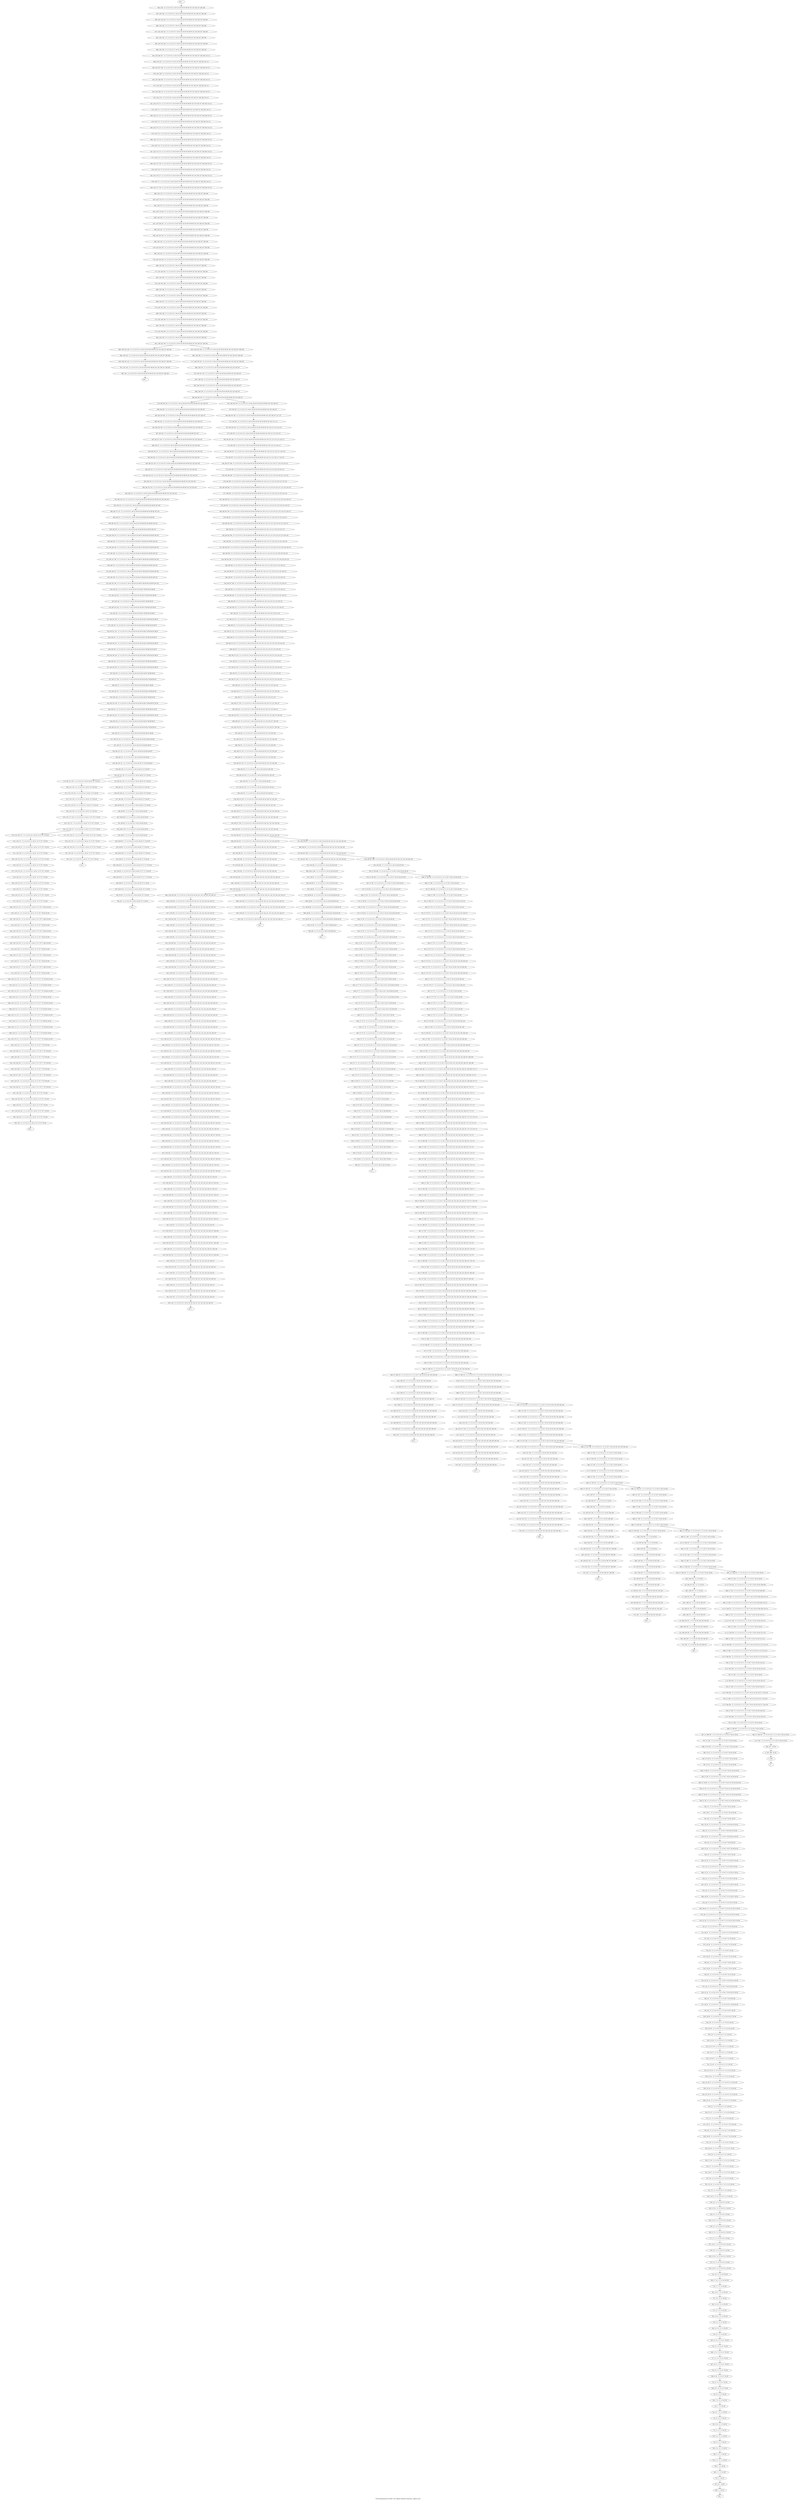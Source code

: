 digraph G {
graph [label="Tree-decomposition of width 2 for register allocator (function _signest_test)"]
0[label="0 | : "];
1[label="1 | 368 : "];
2[label="2 | 367 368 : 82 83 "];
3[label="3 | 57 367 : 0 1 4 5 8 9 10 11 12 13 26 27 40 41 82 83 "];
4[label="4 | 57 365 366 : 0 1 4 5 8 9 10 11 12 13 26 27 40 41 82 83 218 219 "];
5[label="5 | 57 364 365 : 0 1 4 5 8 9 10 11 12 13 26 27 40 41 82 83 216 217 218 219 "];
6[label="6 | 57 363 364 : 0 1 4 5 8 9 10 11 12 13 26 27 40 41 82 83 216 217 218 219 "];
7[label="7 | 57 362 363 : 0 1 4 5 8 9 10 11 12 13 26 27 40 41 82 83 216 217 "];
8[label="8 | 57 361 362 : 0 1 4 5 8 9 10 11 12 13 26 27 40 41 82 83 214 215 "];
9[label="9 | 57 360 361 : 0 1 4 5 8 9 10 11 12 13 26 27 40 41 82 83 212 213 214 215 "];
10[label="10 | 57 359 360 : 0 1 4 5 8 9 10 11 12 13 26 27 40 41 82 83 212 213 214 215 "];
11[label="11 | 57 358 359 : 0 1 4 5 8 9 10 11 12 13 26 27 40 41 82 83 212 213 "];
12[label="12 | 57 357 358 : 0 1 4 5 8 9 10 11 12 13 26 27 40 41 82 83 210 211 "];
13[label="13 | 57 356 357 : 0 1 4 5 8 9 10 11 12 13 26 27 40 41 82 83 208 209 210 211 "];
14[label="14 | 57 355 356 : 0 1 4 5 8 9 10 11 12 13 26 27 40 41 82 83 208 209 210 211 "];
15[label="15 | 57 354 355 : 0 1 4 5 8 9 10 11 12 13 26 27 40 41 82 83 208 209 "];
16[label="16 | 348 353 354 : 0 1 4 5 82 83 "];
17[label="17 | 348 352 353 : 0 1 4 5 82 83 206 207 "];
18[label="18 | 348 351 352 : 0 1 4 5 82 83 206 207 "];
19[label="19 | 348 350 351 : 0 1 4 5 82 83 204 205 206 207 "];
20[label="20 | 348 349 350 : 0 1 4 5 82 83 204 205 206 207 "];
21[label="21 | 57 347 348 : 0 1 4 5 8 9 10 11 12 13 26 27 40 41 82 83 "];
22[label="22 | 57 346 347 : 0 1 4 5 8 9 10 11 12 13 26 27 40 41 82 83 "];
23[label="23 | 339 345 346 : 0 1 4 5 8 9 82 83 "];
24[label="24 | 339 344 345 : 0 1 4 5 8 9 82 83 202 203 "];
25[label="25 | 339 343 344 : 0 1 4 5 8 9 82 83 202 203 "];
26[label="26 | 339 342 343 : 0 1 4 5 8 9 82 83 202 203 "];
27[label="27 | 339 341 342 : 0 1 4 5 8 9 82 83 200 201 202 203 "];
28[label="28 | 339 340 341 : 0 1 4 5 8 9 82 83 200 201 202 203 "];
29[label="29 | 57 338 339 : 0 1 4 5 8 9 10 11 12 13 26 27 40 41 82 83 "];
30[label="30 | 57 337 338 : 0 1 4 5 8 9 10 11 12 13 26 27 40 41 82 83 "];
31[label="31 | 330 336 337 : 0 1 4 5 8 9 10 11 82 83 "];
32[label="32 | 330 335 336 : 0 1 4 5 8 9 10 11 82 83 198 199 "];
33[label="33 | 330 334 335 : 0 1 4 5 8 9 10 11 82 83 198 199 "];
34[label="34 | 330 333 334 : 0 1 4 5 8 9 10 11 82 83 198 199 "];
35[label="35 | 330 332 333 : 0 1 4 5 8 9 10 11 82 83 196 197 198 199 "];
36[label="36 | 330 331 332 : 0 1 4 5 8 9 10 11 82 83 196 197 198 199 "];
37[label="37 | 57 329 330 : 0 1 4 5 8 9 10 11 12 13 26 27 40 41 82 83 "];
38[label="38 | 57 328 329 : 0 1 4 5 8 9 10 11 12 13 26 27 40 41 82 83 "];
39[label="39 | 321 327 328 : 0 1 4 5 8 9 10 11 82 83 162 163 164 165 "];
40[label="40 | 321 326 327 : 0 1 4 5 8 9 10 11 82 83 162 163 164 165 194 195 "];
41[label="41 | 321 325 326 : 0 1 4 5 8 9 10 11 82 83 162 163 164 165 194 195 "];
42[label="42 | 321 324 325 : 0 1 4 5 8 9 10 11 82 83 162 163 164 165 194 195 "];
43[label="43 | 321 323 324 : 0 1 4 5 8 9 10 11 82 83 162 163 164 165 192 193 194 195 "];
44[label="44 | 321 322 323 : 0 1 4 5 8 9 10 11 82 83 162 163 164 165 192 193 194 195 "];
45[label="45 | 57 320 321 : 0 1 4 5 8 9 10 11 12 13 26 27 40 41 82 83 162 163 164 165 "];
46[label="46 | 57 319 320 : 0 1 4 5 8 9 10 11 12 13 26 27 40 41 82 83 162 163 164 165 "];
47[label="47 | 314 318 319 : 0 1 4 5 8 9 10 11 82 83 162 163 164 165 "];
48[label="48 | 314 317 318 : 0 1 4 5 8 9 10 11 82 83 162 163 164 165 190 191 "];
49[label="49 | 314 316 317 : 0 1 4 5 8 9 10 11 82 83 162 163 164 165 188 189 190 191 "];
50[label="50 | 314 315 316 : 0 1 4 5 8 9 10 11 82 83 162 163 164 165 188 189 190 191 "];
51[label="51 | 57 313 314 : 0 1 4 5 8 9 10 11 12 13 26 27 40 41 82 83 162 163 164 165 "];
52[label="52 | 308 312 313 : 0 1 4 5 8 9 10 11 82 83 162 163 164 165 "];
53[label="53 | 308 311 312 : 0 1 4 5 8 9 10 11 82 83 162 163 164 165 186 187 "];
54[label="54 | 308 310 311 : 0 1 4 5 8 9 10 11 82 83 162 163 164 165 184 185 186 187 "];
55[label="55 | 308 309 310 : 0 1 4 5 8 9 10 11 82 83 162 163 164 165 184 185 186 187 "];
56[label="56 | 57 307 308 : 0 1 4 5 8 9 10 11 12 13 26 27 40 41 82 83 162 163 164 165 "];
57[label="57 | 57 306 307 : 0 1 4 5 8 9 10 11 12 13 26 27 40 41 82 83 162 163 164 165 182 183 "];
58[label="58 | 57 305 306 : 0 1 4 5 8 9 10 11 12 13 26 27 40 41 82 83 162 163 164 165 166 167 182 183 "];
59[label="59 | 57 304 305 : 0 1 4 5 8 9 10 11 12 13 26 27 40 41 82 83 162 163 164 165 166 167 182 183 "];
60[label="60 | 57 303 304 : 0 1 4 5 8 9 10 11 12 13 26 27 40 41 82 83 162 163 164 165 166 167 182 183 "];
61[label="61 | 57 302 303 : 0 1 4 5 8 9 10 11 12 13 26 27 40 41 82 83 162 163 164 165 166 167 180 181 182 183 "];
62[label="62 | 57 301 302 : 0 1 4 5 8 9 10 11 12 13 26 27 40 41 82 83 162 163 164 165 166 167 180 181 182 183 "];
63[label="63 | 57 300 301 : 0 1 4 5 8 9 10 11 12 13 26 27 40 41 82 83 162 163 164 165 166 167 180 181 "];
64[label="64 | 57 299 300 : 0 1 4 5 8 9 10 11 12 13 26 27 40 41 82 83 162 163 164 165 166 167 178 179 "];
65[label="65 | 57 298 299 : 0 1 4 5 8 9 10 11 12 13 26 27 40 41 82 83 162 163 164 165 166 167 178 179 "];
66[label="66 | 57 297 298 : 0 1 4 5 8 9 10 11 12 13 26 27 40 41 82 83 162 163 164 165 166 167 178 179 "];
67[label="67 | 57 296 297 : 0 1 4 5 8 9 10 11 12 13 26 27 40 41 82 83 162 163 164 165 166 167 178 179 "];
68[label="68 | 57 295 296 : 0 1 4 5 8 9 10 11 12 13 26 27 40 41 82 83 162 163 164 165 166 167 176 177 178 179 "];
69[label="69 | 57 294 295 : 0 1 4 5 8 9 10 11 12 13 26 27 40 41 82 83 162 163 164 165 166 167 176 177 178 179 "];
70[label="70 | 57 293 294 : 0 1 4 5 8 9 10 11 12 13 26 27 40 41 82 83 162 163 164 165 166 167 176 177 "];
71[label="71 | 57 292 293 : 0 1 4 5 8 9 10 11 12 13 26 27 40 41 82 83 162 163 164 165 166 167 174 175 "];
72[label="72 | 57 291 292 : 0 1 4 5 8 9 10 11 12 13 26 27 40 41 82 83 162 163 164 165 166 167 174 175 "];
73[label="73 | 57 290 291 : 0 1 4 5 8 9 10 11 12 13 26 27 40 41 82 83 162 163 164 165 166 167 174 175 "];
74[label="74 | 57 289 290 : 0 1 4 5 8 9 10 11 12 13 26 27 40 41 82 83 162 163 164 165 166 167 174 175 "];
75[label="75 | 57 288 289 : 0 1 4 5 8 9 10 11 12 13 26 27 40 41 82 83 162 163 164 165 166 167 172 173 174 175 "];
76[label="76 | 57 287 288 : 0 1 4 5 8 9 10 11 12 13 26 27 40 41 82 83 162 163 164 165 166 167 172 173 174 175 "];
77[label="77 | 57 286 287 : 0 1 4 5 8 9 10 11 12 13 26 27 40 41 82 83 162 163 164 165 166 167 172 173 "];
78[label="78 | 57 285 286 : 0 1 4 5 8 9 10 11 12 13 26 27 40 41 82 83 162 163 164 165 166 167 170 171 "];
79[label="79 | 57 284 285 : 0 1 4 5 8 9 10 11 12 13 26 27 40 41 82 83 162 163 164 165 166 167 168 169 170 171 "];
80[label="80 | 57 283 284 : 0 1 4 5 8 9 10 11 12 13 26 27 40 41 82 83 162 163 164 165 166 167 168 169 170 171 "];
81[label="81 | 57 282 283 : 0 1 4 5 8 9 10 11 12 13 26 27 40 41 82 83 162 163 164 165 166 167 168 169 "];
82[label="82 | 57 281 282 : 0 1 4 5 8 9 10 11 12 13 26 27 40 41 82 83 162 163 164 165 166 167 "];
83[label="83 | 57 280 281 : 0 1 4 5 8 9 10 11 12 13 26 27 40 41 82 83 162 163 164 165 "];
84[label="84 | 57 279 280 : 0 1 4 5 8 9 10 11 12 13 26 27 40 41 82 83 162 163 "];
85[label="85 | 57 278 279 : 0 1 4 5 8 9 10 11 12 13 26 27 40 41 82 83 "];
86[label="86 | 57 277 278 : 0 1 4 5 8 9 10 11 12 13 26 27 40 41 82 83 "];
87[label="87 | 57 276 277 : 0 1 4 5 8 9 10 11 12 13 26 27 40 41 82 83 160 161 "];
88[label="88 | 57 275 276 : 0 1 4 5 8 9 10 11 12 13 26 27 40 41 82 83 158 159 160 161 "];
89[label="89 | 57 274 275 : 0 1 4 5 8 9 10 11 12 13 26 27 40 41 82 83 158 159 160 161 "];
90[label="90 | 57 273 274 : 0 1 4 5 8 9 10 11 12 13 26 27 40 41 82 83 158 159 "];
91[label="91 | 57 272 273 : 0 1 4 5 8 9 10 11 12 13 26 27 40 41 82 83 156 157 "];
92[label="92 | 57 271 272 : 0 1 4 5 8 9 10 11 12 13 26 27 40 41 82 83 154 155 156 157 "];
93[label="93 | 57 270 271 : 0 1 4 5 8 9 10 11 12 13 26 27 40 41 82 83 154 155 156 157 "];
94[label="94 | 57 269 270 : 0 1 4 5 8 9 10 11 12 13 26 27 40 41 82 83 154 155 "];
95[label="95 | 57 268 269 : 0 1 4 5 8 9 10 11 12 13 26 27 40 41 82 83 "];
96[label="96 | 228 266 267 : 0 1 4 5 8 9 10 11 40 41 82 83 140 141 142 143 144 145 "];
97[label="97 | 228 265 266 : 0 1 4 5 8 9 10 11 40 41 82 83 140 141 142 143 144 145 "];
98[label="98 | 228 264 265 : 0 1 4 5 8 9 10 11 40 41 82 83 140 141 142 143 144 145 146 147 "];
99[label="99 | 228 230 264 : 0 1 4 5 8 9 10 11 40 41 82 83 140 141 142 143 144 145 146 147 "];
100[label="100 | 230 263 264 : 0 1 4 5 8 9 10 11 40 41 82 83 140 141 142 143 144 145 146 147 "];
101[label="101 | 230 262 263 : 0 1 4 5 8 9 10 11 40 41 82 83 140 141 142 143 144 145 146 147 "];
102[label="102 | 230 261 262 : 0 1 4 5 8 9 10 11 40 41 82 83 140 141 142 143 144 145 146 147 "];
103[label="103 | 230 260 261 : 0 1 4 5 8 9 10 11 40 41 82 83 140 141 142 143 144 145 146 147 "];
104[label="104 | 230 259 260 : 0 1 4 5 8 9 10 11 40 41 82 83 140 141 142 143 144 145 146 147 "];
105[label="105 | 230 258 259 : 0 1 4 5 8 9 10 11 40 41 82 83 140 141 142 143 144 145 146 147 "];
106[label="106 | 230 257 258 : 0 1 4 5 8 9 10 11 40 41 80 81 82 83 140 141 142 143 144 145 146 147 "];
107[label="107 | 230 256 257 : 0 1 4 5 8 9 10 11 40 41 80 81 82 83 140 141 142 143 144 145 146 147 "];
108[label="108 | 230 255 256 : 0 1 4 5 8 9 10 11 40 41 80 81 82 83 140 141 142 143 144 145 146 147 "];
109[label="109 | 230 254 255 : 0 1 4 5 8 9 10 11 40 41 80 81 82 83 140 141 142 143 144 145 146 147 "];
110[label="110 | 230 253 254 : 0 1 4 5 8 9 10 11 40 41 80 81 82 83 140 141 142 143 144 145 146 147 "];
111[label="111 | 230 252 253 : 0 1 4 5 8 9 10 11 40 41 80 81 82 83 140 141 142 143 144 145 146 147 152 153 "];
112[label="112 | 230 251 252 : 0 1 4 5 8 9 10 11 40 41 80 81 82 83 140 141 142 143 144 145 146 147 152 153 "];
113[label="113 | 230 250 251 : 0 1 4 5 8 9 10 11 40 41 80 81 82 83 140 141 142 143 144 145 146 147 152 153 "];
114[label="114 | 230 249 250 : 0 1 4 5 8 9 10 11 40 41 80 81 82 83 140 141 142 143 144 145 146 147 "];
115[label="115 | 230 248 249 : 0 1 4 5 8 9 10 11 40 41 80 81 82 83 140 141 142 143 144 145 146 147 150 151 "];
116[label="116 | 230 247 248 : 0 1 4 5 8 9 10 11 40 41 80 81 82 83 140 141 142 143 144 145 146 147 150 151 "];
117[label="117 | 230 246 247 : 0 1 4 5 8 9 10 11 40 41 80 81 82 83 140 141 142 143 144 145 146 147 150 151 "];
118[label="118 | 230 245 246 : 0 1 4 5 8 9 10 11 40 41 80 81 82 83 140 141 142 143 144 145 146 147 150 151 "];
119[label="119 | 230 244 245 : 0 1 4 5 8 9 10 11 40 41 80 81 82 83 140 141 142 143 144 145 146 147 150 151 "];
120[label="120 | 230 243 244 : 0 1 4 5 8 9 10 11 40 41 80 81 82 83 140 141 142 143 144 145 146 147 150 151 "];
121[label="121 | 230 242 243 : 0 1 4 5 8 9 10 11 40 41 80 81 82 83 140 141 142 143 144 145 146 147 150 151 "];
122[label="122 | 230 241 242 : 0 1 4 5 8 9 10 11 40 41 80 81 82 83 140 141 142 143 144 145 146 147 150 151 "];
123[label="123 | 230 240 241 : 0 1 4 5 8 9 10 11 40 41 82 83 140 141 142 143 144 145 146 147 150 151 "];
124[label="124 | 230 239 240 : 0 1 4 5 8 9 10 11 40 41 82 83 140 141 142 143 144 145 146 147 150 151 "];
125[label="125 | 230 238 239 : 0 1 4 5 8 9 10 11 40 41 82 83 140 141 142 143 144 145 146 147 150 151 "];
126[label="126 | 230 237 238 : 0 1 4 5 8 9 10 11 40 41 82 83 140 141 142 143 144 145 146 147 150 151 "];
127[label="127 | 230 236 237 : 0 1 4 5 8 9 10 11 40 41 82 83 140 141 142 143 144 145 146 147 148 149 "];
128[label="128 | 230 235 236 : 0 1 4 5 8 9 10 11 40 41 82 83 140 141 142 143 144 145 146 147 148 149 "];
129[label="129 | 230 234 235 : 0 1 4 5 8 9 10 11 40 41 82 83 140 141 142 143 144 145 146 147 148 149 "];
130[label="130 | 230 233 234 : 0 1 4 5 8 9 10 11 40 41 82 83 140 141 142 143 144 145 146 147 "];
131[label="131 | 230 232 233 : 0 1 4 5 8 9 10 11 40 41 82 83 140 141 142 143 144 145 146 147 "];
132[label="132 | 230 231 232 : 0 1 4 5 8 9 10 11 40 41 82 83 140 141 142 143 144 145 146 147 "];
133[label="133 | 228 229 230 : 0 1 4 5 8 9 10 11 40 41 82 83 140 141 142 143 144 145 146 147 "];
134[label="134 | 86 227 228 : 0 1 4 5 8 9 10 11 40 41 64 65 82 83 140 141 142 143 144 145 "];
135[label="135 | 86 226 227 : 0 1 4 5 8 9 10 11 40 41 64 65 82 83 140 141 142 143 144 145 "];
136[label="136 | 86 225 226 : 0 1 4 5 8 9 10 11 40 41 64 65 82 83 140 141 142 143 "];
137[label="137 | 86 224 225 : 0 1 4 5 8 9 10 11 40 41 64 65 82 83 140 141 "];
138[label="138 | 86 223 224 : 0 1 4 5 8 9 10 11 40 41 64 65 82 83 138 139 "];
139[label="139 | 86 222 223 : 0 1 4 5 8 9 10 11 40 41 64 65 82 83 122 123 138 139 "];
140[label="140 | 86 221 222 : 0 1 4 5 8 9 10 11 40 41 64 65 82 83 122 123 138 139 "];
141[label="141 | 86 220 221 : 0 1 4 5 8 9 10 11 40 41 64 65 82 83 122 123 138 139 "];
142[label="142 | 86 219 220 : 0 1 4 5 8 9 10 11 40 41 64 65 82 83 122 123 136 137 138 139 "];
143[label="143 | 86 218 219 : 0 1 4 5 8 9 10 11 40 41 64 65 82 83 102 103 122 123 136 137 138 139 "];
144[label="144 | 86 217 218 : 0 1 4 5 8 9 10 11 40 41 64 65 82 83 102 103 122 123 136 137 "];
145[label="145 | 86 216 217 : 0 1 4 5 8 9 10 11 40 41 64 65 82 83 102 103 122 123 134 135 "];
146[label="146 | 86 215 216 : 0 1 4 5 8 9 10 11 40 41 64 65 82 83 102 103 118 119 122 123 134 135 "];
147[label="147 | 86 214 215 : 0 1 4 5 8 9 10 11 40 41 64 65 82 83 102 103 118 119 122 123 134 135 "];
148[label="148 | 86 213 214 : 0 1 4 5 8 9 10 11 40 41 64 65 82 83 102 103 118 119 122 123 134 135 "];
149[label="149 | 86 212 213 : 0 1 4 5 8 9 10 11 40 41 64 65 82 83 102 103 118 119 122 123 132 133 134 135 "];
150[label="150 | 86 211 212 : 0 1 4 5 8 9 10 11 40 41 64 65 82 83 98 99 102 103 118 119 122 123 132 133 134 135 "];
151[label="151 | 86 210 211 : 0 1 4 5 8 9 10 11 40 41 64 65 82 83 98 99 102 103 118 119 122 123 132 133 "];
152[label="152 | 86 209 210 : 0 1 4 5 8 9 10 11 40 41 64 65 82 83 98 99 102 103 118 119 122 123 130 131 "];
153[label="153 | 86 208 209 : 0 1 4 5 8 9 10 11 40 41 64 65 82 83 98 99 102 103 114 115 118 119 122 123 130 131 "];
154[label="154 | 86 207 208 : 0 1 4 5 8 9 10 11 40 41 64 65 82 83 98 99 102 103 114 115 118 119 122 123 130 131 "];
155[label="155 | 86 206 207 : 0 1 4 5 8 9 10 11 40 41 64 65 82 83 98 99 102 103 114 115 118 119 122 123 130 131 "];
156[label="156 | 86 205 206 : 0 1 4 5 8 9 10 11 40 41 64 65 82 83 98 99 102 103 114 115 118 119 122 123 128 129 130 131 "];
157[label="157 | 86 204 205 : 0 1 4 5 8 9 10 11 40 41 64 65 82 83 94 95 98 99 102 103 114 115 118 119 122 123 128 129 130 131 "];
158[label="158 | 86 203 204 : 0 1 4 5 8 9 10 11 40 41 64 65 82 83 94 95 98 99 102 103 114 115 118 119 122 123 128 129 "];
159[label="159 | 86 202 203 : 0 1 4 5 8 9 10 11 40 41 64 65 82 83 94 95 98 99 102 103 114 115 118 119 122 123 126 127 "];
160[label="160 | 86 201 202 : 0 1 4 5 8 9 10 11 40 41 64 65 82 83 94 95 98 99 102 103 114 115 118 119 122 123 124 125 126 127 "];
161[label="161 | 86 200 201 : 0 1 4 5 8 9 10 11 40 41 64 65 82 83 94 95 98 99 102 103 114 115 118 119 122 123 124 125 126 127 "];
162[label="162 | 86 199 200 : 0 1 4 5 8 9 10 11 40 41 64 65 82 83 94 95 98 99 102 103 114 115 118 119 120 121 122 123 124 125 "];
163[label="163 | 86 198 199 : 0 1 4 5 8 9 10 11 40 41 64 65 82 83 94 95 98 99 102 103 114 115 118 119 120 121 122 123 "];
164[label="164 | 86 197 198 : 0 1 4 5 8 9 10 11 40 41 64 65 82 83 94 95 98 99 102 103 114 115 116 117 118 119 120 121 "];
165[label="165 | 86 196 197 : 0 1 4 5 8 9 10 11 40 41 64 65 82 83 94 95 98 99 102 103 114 115 116 117 118 119 "];
166[label="166 | 86 195 196 : 0 1 4 5 8 9 10 11 40 41 64 65 82 83 94 95 98 99 102 103 112 113 114 115 116 117 "];
167[label="167 | 86 194 195 : 0 1 4 5 8 9 10 11 40 41 64 65 82 83 94 95 98 99 102 103 112 113 114 115 "];
168[label="168 | 86 193 194 : 0 1 4 5 8 9 10 11 40 41 64 65 82 83 94 95 98 99 102 103 106 107 112 113 "];
169[label="169 | 160 192 193 : 0 1 4 5 8 9 10 11 40 41 82 83 94 95 98 99 102 103 106 107 "];
170[label="170 | 160 191 192 : 0 1 4 5 8 9 10 11 40 41 82 83 94 95 98 99 102 103 106 107 "];
171[label="171 | 160 190 191 : 0 1 4 5 8 9 10 11 40 41 82 83 94 95 98 99 102 103 106 107 108 109 "];
172[label="172 | 162 189 190 : 0 1 4 5 8 9 10 11 40 41 82 83 94 95 98 99 102 103 106 107 108 109 "];
173[label="173 | 162 188 189 : 0 1 4 5 8 9 10 11 40 41 82 83 94 95 98 99 102 103 106 107 108 109 "];
174[label="174 | 162 187 188 : 0 1 4 5 8 9 10 11 40 41 82 83 94 95 98 99 102 103 106 107 108 109 "];
175[label="175 | 162 186 187 : 0 1 4 5 8 9 10 11 40 41 82 83 94 95 98 99 102 103 106 107 108 109 "];
176[label="176 | 162 185 186 : 0 1 4 5 8 9 10 11 40 41 82 83 94 95 98 99 102 103 106 107 108 109 "];
177[label="177 | 162 184 185 : 0 1 4 5 8 9 10 11 40 41 82 83 94 95 98 99 102 103 106 107 108 109 "];
178[label="178 | 162 183 184 : 0 1 4 5 8 9 10 11 40 41 80 81 82 83 94 95 98 99 102 103 106 107 108 109 "];
179[label="179 | 162 182 183 : 0 1 4 5 8 9 10 11 40 41 80 81 82 83 94 95 98 99 102 103 106 107 108 109 "];
180[label="180 | 162 181 182 : 0 1 4 5 8 9 10 11 40 41 80 81 82 83 94 95 98 99 102 103 106 107 108 109 "];
181[label="181 | 162 180 181 : 0 1 4 5 8 9 10 11 40 41 80 81 82 83 94 95 98 99 102 103 106 107 108 109 "];
182[label="182 | 162 179 180 : 0 1 4 5 8 9 10 11 40 41 80 81 82 83 94 95 98 99 102 103 106 107 108 109 "];
183[label="183 | 162 178 179 : 0 1 4 5 8 9 10 11 40 41 80 81 82 83 94 95 98 99 102 103 106 107 108 109 "];
184[label="184 | 162 177 178 : 0 1 4 5 8 9 10 11 40 41 80 81 82 83 94 95 98 99 102 103 106 107 108 109 110 111 "];
185[label="185 | 162 176 177 : 0 1 4 5 8 9 10 11 40 41 80 81 82 83 94 95 98 99 102 103 106 107 108 109 110 111 "];
186[label="186 | 162 175 176 : 0 1 4 5 8 9 10 11 40 41 80 81 82 83 94 95 98 99 102 103 106 107 108 109 110 111 "];
187[label="187 | 162 174 175 : 0 1 4 5 8 9 10 11 40 41 80 81 82 83 94 95 98 99 102 103 106 107 108 109 110 111 "];
188[label="188 | 162 173 174 : 0 1 4 5 8 9 10 11 40 41 80 81 82 83 94 95 98 99 102 103 106 107 108 109 110 111 "];
189[label="189 | 162 172 173 : 0 1 4 5 8 9 10 11 40 41 80 81 82 83 94 95 98 99 102 103 106 107 108 109 110 111 "];
190[label="190 | 162 171 172 : 0 1 4 5 8 9 10 11 40 41 80 81 82 83 94 95 98 99 102 103 106 107 108 109 110 111 "];
191[label="191 | 162 170 171 : 0 1 4 5 8 9 10 11 40 41 80 81 82 83 94 95 98 99 102 103 106 107 108 109 110 111 "];
192[label="192 | 162 169 170 : 0 1 4 5 8 9 10 11 40 41 82 83 94 95 98 99 102 103 106 107 108 109 110 111 "];
193[label="193 | 162 168 169 : 0 1 4 5 8 9 10 11 40 41 82 83 94 95 98 99 102 103 106 107 108 109 110 111 "];
194[label="194 | 162 167 168 : 0 1 4 5 8 9 10 11 40 41 82 83 94 95 98 99 102 103 106 107 108 109 110 111 "];
195[label="195 | 162 166 167 : 0 1 4 5 8 9 10 11 40 41 82 83 94 95 98 99 102 103 106 107 108 109 110 111 "];
196[label="196 | 162 165 166 : 0 1 4 5 8 9 10 11 40 41 82 83 94 95 98 99 102 103 106 107 108 109 "];
197[label="197 | 162 164 165 : 0 1 4 5 8 9 10 11 40 41 82 83 94 95 98 99 102 103 106 107 108 109 "];
198[label="198 | 162 163 164 : 0 1 4 5 8 9 10 11 40 41 82 83 94 95 98 99 102 103 106 107 108 109 "];
199[label="199 | 160 161 162 : 0 1 4 5 8 9 10 11 40 41 82 83 94 95 98 99 102 103 106 107 108 109 "];
200[label="200 | 86 159 160 : 0 1 4 5 8 9 10 11 40 41 64 65 82 83 94 95 98 99 102 103 106 107 "];
201[label="201 | 86 158 159 : 0 1 4 5 8 9 10 11 40 41 64 65 82 83 94 95 98 99 102 103 106 107 "];
202[label="202 | 86 157 158 : 0 1 4 5 8 9 10 11 40 41 64 65 82 83 94 95 98 99 102 103 104 105 "];
203[label="203 | 86 156 157 : 0 1 4 5 8 9 10 11 40 41 64 65 82 83 88 89 94 95 98 99 102 103 104 105 "];
204[label="204 | 86 155 156 : 0 1 4 5 8 9 10 11 40 41 64 65 82 83 88 89 94 95 98 99 102 103 104 105 "];
205[label="205 | 86 154 155 : 0 1 4 5 8 9 10 11 40 41 64 65 82 83 88 89 94 95 98 99 102 103 104 105 "];
206[label="206 | 86 153 154 : 0 1 4 5 8 9 10 11 40 41 64 65 82 83 88 89 94 95 98 99 102 103 104 105 "];
207[label="207 | 86 152 153 : 0 1 4 5 8 9 10 11 40 41 64 65 82 83 88 89 94 95 98 99 102 103 104 105 "];
208[label="208 | 86 151 152 : 0 1 4 5 8 9 10 11 40 41 64 65 82 83 88 89 94 95 98 99 102 103 "];
209[label="209 | 86 150 151 : 0 1 4 5 8 9 10 11 40 41 64 65 82 83 88 89 94 95 98 99 100 101 "];
210[label="210 | 86 149 150 : 0 1 4 5 8 9 10 11 40 41 64 65 82 83 86 87 88 89 94 95 98 99 100 101 "];
211[label="211 | 86 148 149 : 0 1 4 5 8 9 10 11 40 41 64 65 82 83 86 87 88 89 94 95 98 99 100 101 "];
212[label="212 | 86 147 148 : 0 1 4 5 8 9 10 11 40 41 64 65 82 83 86 87 88 89 94 95 98 99 100 101 "];
213[label="213 | 86 146 147 : 0 1 4 5 8 9 10 11 40 41 64 65 82 83 86 87 88 89 94 95 98 99 100 101 "];
214[label="214 | 86 145 146 : 0 1 4 5 8 9 10 11 40 41 64 65 82 83 86 87 88 89 94 95 98 99 100 101 "];
215[label="215 | 86 144 145 : 0 1 4 5 8 9 10 11 40 41 64 65 82 83 86 87 88 89 94 95 98 99 "];
216[label="216 | 86 143 144 : 0 1 4 5 8 9 10 11 40 41 64 65 82 83 86 87 88 89 94 95 96 97 "];
217[label="217 | 86 142 143 : 0 1 4 5 8 9 10 11 40 41 64 65 82 83 84 85 86 87 88 89 94 95 96 97 "];
218[label="218 | 86 141 142 : 0 1 4 5 8 9 10 11 40 41 64 65 82 83 84 85 86 87 88 89 94 95 96 97 "];
219[label="219 | 86 140 141 : 0 1 4 5 8 9 10 11 40 41 64 65 82 83 84 85 86 87 88 89 94 95 96 97 "];
220[label="220 | 86 139 140 : 0 1 4 5 8 9 10 11 40 41 64 65 82 83 84 85 86 87 88 89 94 95 96 97 "];
221[label="221 | 86 138 139 : 0 1 4 5 8 9 10 11 40 41 64 65 82 83 84 85 86 87 88 89 94 95 96 97 "];
222[label="222 | 86 137 138 : 0 1 4 5 8 9 10 11 40 41 64 65 82 83 84 85 86 87 88 89 94 95 "];
223[label="223 | 86 136 137 : 0 1 4 5 8 9 10 11 40 41 64 65 82 83 84 85 86 87 88 89 92 93 "];
224[label="224 | 86 135 136 : 0 1 4 5 8 9 10 11 40 41 64 65 82 83 84 85 86 87 88 89 90 91 92 93 "];
225[label="225 | 86 134 135 : 0 1 4 5 8 9 10 11 40 41 64 65 82 83 84 85 86 87 88 89 90 91 92 93 "];
226[label="226 | 86 133 134 : 0 1 4 5 8 9 10 11 40 41 64 65 82 83 84 85 86 87 88 89 90 91 "];
227[label="227 | 86 132 133 : 0 1 4 5 8 9 10 11 40 41 64 65 82 83 84 85 86 87 88 89 "];
228[label="228 | 86 131 132 : 0 1 4 5 8 9 10 11 40 41 64 65 82 83 84 85 86 87 "];
229[label="229 | 86 130 131 : 0 1 4 5 8 9 10 11 40 41 64 65 74 75 82 83 84 85 "];
230[label="230 | 86 101 130 : 0 1 4 5 8 9 10 11 40 41 64 65 74 75 82 83 "];
231[label="231 | 101 129 130 : 0 1 4 5 8 9 10 11 40 41 74 75 82 83 "];
232[label="232 | 101 128 129 : 0 1 4 5 8 9 10 11 40 41 74 75 82 83 "];
233[label="233 | 101 127 128 : 0 1 4 5 8 9 10 11 40 41 74 75 76 77 82 83 "];
234[label="234 | 101 103 127 : 0 1 4 5 8 9 10 11 40 41 74 75 76 77 82 83 "];
235[label="235 | 103 126 127 : 0 1 4 5 8 9 10 11 40 41 74 75 76 77 82 83 "];
236[label="236 | 103 125 126 : 0 1 4 5 8 9 10 11 40 41 74 75 76 77 82 83 "];
237[label="237 | 103 124 125 : 0 1 4 5 8 9 10 11 40 41 74 75 76 77 82 83 "];
238[label="238 | 103 123 124 : 0 1 4 5 8 9 10 11 40 41 74 75 76 77 82 83 "];
239[label="239 | 103 122 123 : 0 1 4 5 8 9 10 11 40 41 74 75 76 77 82 83 "];
240[label="240 | 103 121 122 : 0 1 4 5 8 9 10 11 40 41 74 75 76 77 80 81 82 83 "];
241[label="241 | 103 120 121 : 0 1 4 5 8 9 10 11 40 41 74 75 76 77 80 81 82 83 "];
242[label="242 | 103 119 120 : 0 1 4 5 8 9 10 11 40 41 74 75 76 77 80 81 82 83 "];
243[label="243 | 103 118 119 : 0 1 4 5 8 9 10 11 40 41 74 75 76 77 80 81 82 83 "];
244[label="244 | 103 117 118 : 0 1 4 5 8 9 10 11 40 41 74 75 76 77 80 81 82 83 "];
245[label="245 | 103 116 117 : 0 1 4 5 8 9 10 11 40 41 74 75 76 77 80 81 82 83 "];
246[label="246 | 103 115 116 : 0 1 4 5 8 9 10 11 40 41 74 75 76 77 78 79 80 81 82 83 "];
247[label="247 | 103 114 115 : 0 1 4 5 8 9 10 11 40 41 74 75 76 77 78 79 80 81 82 83 "];
248[label="248 | 103 113 114 : 0 1 4 5 8 9 10 11 40 41 74 75 76 77 78 79 80 81 82 83 "];
249[label="249 | 103 112 113 : 0 1 4 5 8 9 10 11 40 41 74 75 76 77 78 79 80 81 82 83 "];
250[label="250 | 103 111 112 : 0 1 4 5 8 9 10 11 40 41 74 75 76 77 78 79 80 81 82 83 "];
251[label="251 | 103 110 111 : 0 1 4 5 8 9 10 11 40 41 74 75 76 77 78 79 80 81 82 83 "];
252[label="252 | 103 109 110 : 0 1 4 5 8 9 10 11 40 41 74 75 76 77 78 79 82 83 "];
253[label="253 | 103 108 109 : 0 1 4 5 8 9 10 11 40 41 74 75 76 77 78 79 82 83 "];
254[label="254 | 103 107 108 : 0 1 4 5 8 9 10 11 40 41 74 75 76 77 78 79 82 83 "];
255[label="255 | 103 106 107 : 0 1 4 5 8 9 10 11 40 41 74 75 76 77 78 79 82 83 "];
256[label="256 | 103 105 106 : 0 1 4 5 8 9 10 11 40 41 74 75 76 77 82 83 "];
257[label="257 | 103 104 105 : 0 1 4 5 8 9 10 11 40 41 74 75 76 77 82 83 "];
258[label="258 | 101 102 103 : 0 1 4 5 8 9 10 11 40 41 74 75 76 77 82 83 "];
259[label="259 | 86 100 101 : 0 1 4 5 8 9 10 11 40 41 64 65 74 75 82 83 "];
260[label="260 | 86 99 100 : 0 1 4 5 8 9 10 11 40 41 64 65 74 75 82 83 "];
261[label="261 | 86 98 99 : 0 1 4 5 8 9 10 11 40 41 64 65 82 83 "];
262[label="262 | 86 97 98 : 0 1 4 5 8 9 10 11 40 41 64 65 82 83 "];
263[label="263 | 86 96 97 : 0 1 4 5 8 9 10 11 40 41 64 65 72 73 82 83 "];
264[label="264 | 86 95 96 : 0 1 4 5 8 9 10 11 40 41 64 65 72 73 82 83 "];
265[label="265 | 86 94 95 : 0 1 4 5 8 9 10 11 40 41 64 65 70 71 72 73 82 83 "];
266[label="266 | 86 93 94 : 0 1 4 5 8 9 10 11 40 41 64 65 70 71 72 73 82 83 "];
267[label="267 | 86 92 93 : 0 1 4 5 8 9 10 11 40 41 64 65 70 71 82 83 "];
268[label="268 | 86 91 268 : 0 1 4 5 8 9 10 11 40 41 64 65 82 83 "];
269[label="269 | 86 90 91 : 0 1 4 5 8 9 10 11 40 41 64 65 82 83 "];
270[label="270 | 86 89 90 : 0 1 4 5 8 9 10 11 40 41 64 65 68 69 82 83 "];
271[label="271 | 86 88 89 : 0 1 4 5 8 9 10 11 40 41 64 65 66 67 68 69 82 83 "];
272[label="272 | 86 87 88 : 0 1 4 5 8 9 10 11 40 41 64 65 66 67 68 69 82 83 "];
273[label="273 | 57 85 86 : 0 1 4 5 8 9 10 11 12 13 26 27 40 41 64 65 82 83 "];
274[label="274 | 57 84 85 : 0 1 4 5 8 9 10 11 12 13 26 27 40 41 62 63 64 65 82 83 "];
275[label="275 | 57 83 84 : 0 1 4 5 8 9 10 11 12 13 26 27 40 41 62 63 64 65 82 83 "];
276[label="276 | 57 82 83 : 0 1 4 5 8 9 10 11 12 13 26 27 40 41 60 61 62 63 82 83 "];
277[label="277 | 57 81 82 : 0 1 4 5 8 9 10 11 12 13 26 27 40 41 56 57 60 61 82 83 "];
278[label="278 | 57 80 81 : 0 1 4 5 8 9 10 11 12 13 26 27 40 41 56 57 60 61 82 83 "];
279[label="279 | 57 79 80 : 0 1 4 5 8 9 10 11 12 13 26 27 40 41 56 57 60 61 82 83 "];
280[label="280 | 57 78 79 : 0 1 4 5 8 9 10 11 12 13 26 27 40 41 56 57 60 61 82 83 "];
281[label="281 | 57 77 78 : 0 1 4 5 8 9 10 11 12 13 26 27 40 41 56 57 58 59 60 61 82 83 "];
282[label="282 | 57 76 77 : 0 1 4 5 8 9 10 11 12 13 26 27 40 41 56 57 58 59 60 61 82 83 "];
283[label="283 | 57 75 76 : 0 1 4 5 8 9 10 11 12 13 26 27 40 41 56 57 58 59 82 83 "];
284[label="284 | 57 74 75 : 0 1 4 5 8 9 10 11 12 13 26 27 40 41 56 57 82 83 "];
285[label="285 | 57 73 74 : 0 1 4 5 8 9 10 11 12 13 26 27 40 41 54 55 82 83 "];
286[label="286 | 57 72 73 : 0 1 4 5 8 9 10 11 12 13 26 27 40 41 50 51 54 55 82 83 "];
287[label="287 | 57 71 72 : 0 1 4 5 8 9 10 11 12 13 26 27 40 41 50 51 52 53 54 55 82 83 "];
288[label="288 | 57 70 71 : 0 1 4 5 8 9 10 11 12 13 26 27 40 41 50 51 52 53 54 55 82 83 "];
289[label="289 | 57 69 70 : 0 1 4 5 8 9 10 11 12 13 26 27 40 41 50 51 52 53 82 83 "];
290[label="290 | 57 68 69 : 0 1 4 5 8 9 10 11 12 13 26 27 40 41 50 51 82 83 "];
291[label="291 | 57 67 68 : 0 1 4 5 8 9 10 11 12 13 26 27 40 41 48 49 82 83 "];
292[label="292 | 57 66 67 : 0 1 4 5 8 9 10 11 12 13 26 27 40 41 48 49 82 83 "];
293[label="293 | 57 65 66 : 0 1 4 5 8 9 10 11 12 13 26 27 40 41 46 47 48 49 82 83 "];
294[label="294 | 57 64 65 : 0 1 4 5 8 9 10 11 12 13 26 27 40 41 46 47 48 49 82 83 "];
295[label="295 | 57 63 64 : 0 1 4 5 8 9 10 11 12 13 26 27 40 41 46 47 82 83 "];
296[label="296 | 57 62 367 : 0 1 4 5 8 9 10 11 12 13 26 27 40 41 82 83 "];
297[label="297 | 57 61 62 : 0 1 4 5 8 9 10 11 12 13 26 27 40 41 82 83 "];
298[label="298 | 57 60 61 : 0 1 4 5 8 9 10 11 12 13 26 27 40 41 44 45 82 83 "];
299[label="299 | 57 59 60 : 0 1 4 5 8 9 10 11 12 13 26 27 40 41 42 43 44 45 82 83 "];
300[label="300 | 57 58 59 : 0 1 4 5 8 9 10 11 12 13 26 27 40 41 42 43 44 45 82 83 "];
301[label="301 | 56 57 : 0 1 4 5 8 9 10 11 12 13 26 27 40 41 82 83 "];
302[label="302 | 55 56 : 0 1 4 5 8 9 10 11 12 13 26 27 38 39 40 41 82 83 "];
303[label="303 | 54 55 : 0 1 4 5 8 9 10 11 12 13 26 27 38 39 40 41 82 83 "];
304[label="304 | 53 54 : 0 1 4 5 8 9 10 11 12 13 26 27 36 37 38 39 82 83 "];
305[label="305 | 52 53 : 0 1 4 5 8 9 10 11 12 13 26 27 32 33 36 37 82 83 "];
306[label="306 | 51 52 : 0 1 4 5 8 9 10 11 12 13 26 27 32 33 36 37 82 83 "];
307[label="307 | 50 51 : 0 1 4 5 8 9 10 11 12 13 26 27 32 33 36 37 82 83 "];
308[label="308 | 49 50 : 0 1 4 5 8 9 10 11 12 13 26 27 32 33 36 37 82 83 "];
309[label="309 | 48 49 : 0 1 4 5 8 9 10 11 12 13 26 27 32 33 34 35 36 37 82 83 "];
310[label="310 | 47 48 : 0 1 4 5 8 9 10 11 12 13 26 27 32 33 34 35 36 37 82 83 "];
311[label="311 | 46 47 : 0 1 4 5 8 9 10 11 12 13 26 27 32 33 34 35 82 83 "];
312[label="312 | 45 46 : 0 1 4 5 8 9 10 11 12 13 26 27 32 33 82 83 "];
313[label="313 | 44 45 : 0 1 4 5 8 9 10 11 12 13 26 27 30 31 82 83 "];
314[label="314 | 43 44 : 0 1 4 5 8 9 10 11 12 13 26 27 30 31 82 83 "];
315[label="315 | 42 43 : 0 1 4 5 8 9 10 11 12 13 26 27 28 29 30 31 82 83 "];
316[label="316 | 41 42 : 0 1 4 5 8 9 10 11 12 13 26 27 28 29 30 31 82 83 "];
317[label="317 | 40 41 : 0 1 4 5 8 9 10 11 12 13 24 25 26 27 28 29 82 83 "];
318[label="318 | 39 40 : 0 1 4 5 8 9 10 11 12 13 24 25 26 27 82 83 "];
319[label="319 | 38 39 : 0 1 4 5 8 9 10 11 12 13 24 25 82 83 "];
320[label="320 | 32 38 : 0 1 4 5 8 9 10 11 12 13 82 83 "];
321[label="321 | 32 37 38 : 0 1 4 5 8 9 10 11 12 13 82 83 "];
322[label="322 | 32 36 37 : 0 1 4 5 8 9 10 11 12 13 82 83 "];
323[label="323 | 32 35 36 : 0 1 4 5 8 9 10 11 12 13 22 23 82 83 "];
324[label="324 | 32 34 35 : 0 1 4 5 8 9 10 11 12 13 20 21 22 23 82 83 "];
325[label="325 | 32 33 34 : 0 1 4 5 8 9 10 11 12 13 20 21 22 23 82 83 "];
326[label="326 | 31 32 : 0 1 4 5 8 9 10 11 12 13 18 19 82 83 "];
327[label="327 | 30 31 : 0 1 4 5 8 9 10 11 12 13 16 17 18 19 82 83 "];
328[label="328 | 29 30 : 0 1 4 5 8 9 10 11 12 13 16 17 18 19 82 83 "];
329[label="329 | 28 29 : 0 1 4 5 8 9 10 11 12 13 16 17 82 83 "];
330[label="330 | 27 28 : 0 1 4 5 8 9 10 11 12 13 14 15 82 83 "];
331[label="331 | 26 27 : 0 1 4 5 8 9 10 11 12 13 14 15 82 83 "];
332[label="332 | 25 26 : 0 1 4 5 8 9 10 11 12 13 14 15 82 83 "];
333[label="333 | 24 25 : 0 1 4 5 8 9 10 11 12 13 82 83 "];
334[label="334 | 23 24 : 0 1 4 5 8 9 10 11 82 83 "];
335[label="335 | 22 23 : 0 1 4 5 8 9 10 11 82 83 "];
336[label="336 | 21 22 : 0 1 4 5 8 9 10 11 82 83 "];
337[label="337 | 20 21 : 0 1 4 5 8 9 10 11 82 83 "];
338[label="338 | 19 20 : 0 1 4 5 8 9 10 11 82 83 "];
339[label="339 | 18 19 : 0 1 4 5 8 9 10 11 82 83 "];
340[label="340 | 17 18 : 0 1 4 5 8 9 82 83 "];
341[label="341 | 16 17 : 0 1 4 5 82 83 "];
342[label="342 | 15 16 : 0 1 4 5 82 83 "];
343[label="343 | 14 15 : 0 1 4 5 82 83 "];
344[label="344 | 13 14 : 0 1 4 5 82 83 "];
345[label="345 | 12 13 : 0 1 4 5 6 7 82 83 "];
346[label="346 | 11 12 : 0 1 4 5 6 7 82 83 "];
347[label="347 | 10 11 : 0 1 4 5 6 7 82 83 "];
348[label="348 | 9 10 : 0 1 4 5 6 7 82 83 "];
349[label="349 | 8 9 : 0 1 4 5 6 7 82 83 "];
350[label="350 | 7 8 : 0 1 4 5 82 83 "];
351[label="351 | 6 7 : 0 1 2 3 82 83 "];
352[label="352 | 5 6 : 0 1 2 3 82 83 "];
353[label="353 | 4 5 : 0 1 2 3 82 83 "];
354[label="354 | 3 4 : 0 1 2 3 82 83 "];
355[label="355 | 2 3 : 0 1 2 3 82 83 "];
356[label="356 | 1 2 : 0 1 82 83 "];
357[label="357 | 0 1 : 82 83 "];
358[label="358 | 57 348 354 : 0 1 4 5 8 9 10 11 12 13 26 27 40 41 82 83 "];
359[label="359 | 57 339 346 : 0 1 4 5 8 9 10 11 12 13 26 27 40 41 82 83 "];
360[label="360 | 57 330 337 : 0 1 4 5 8 9 10 11 12 13 26 27 40 41 82 83 "];
361[label="361 | 57 321 328 : 0 1 4 5 8 9 10 11 12 13 26 27 40 41 82 83 162 163 164 165 "];
362[label="362 | 57 314 319 : 0 1 4 5 8 9 10 11 12 13 26 27 40 41 82 83 162 163 164 165 "];
363[label="363 | 57 308 313 : 0 1 4 5 8 9 10 11 12 13 26 27 40 41 82 83 162 163 164 165 "];
364[label="364 | 228 230 264 : 0 1 4 5 8 9 10 11 40 41 82 83 140 141 142 143 144 145 146 147 "];
365[label="365 | 228 230 264 : 0 1 4 5 8 9 10 11 40 41 82 83 140 141 142 143 144 145 146 147 "];
366[label="366 | 86 228 267 : 0 1 4 5 8 9 10 11 40 41 64 65 82 83 140 141 142 143 144 145 "];
367[label="367 | 160 162 190 : 0 1 4 5 8 9 10 11 40 41 82 83 94 95 98 99 102 103 106 107 108 109 "];
368[label="368 | 160 162 190 : 0 1 4 5 8 9 10 11 40 41 82 83 94 95 98 99 102 103 106 107 108 109 "];
369[label="369 | 86 160 193 : 0 1 4 5 8 9 10 11 40 41 64 65 82 83 94 95 98 99 102 103 106 107 "];
370[label="370 | 101 103 127 : 0 1 4 5 8 9 10 11 40 41 74 75 76 77 82 83 "];
371[label="371 | 101 103 127 : 0 1 4 5 8 9 10 11 40 41 74 75 76 77 82 83 "];
372[label="372 | 86 101 130 : 0 1 4 5 8 9 10 11 40 41 64 65 74 75 82 83 "];
373[label="373 | 86 101 130 : 0 1 4 5 8 9 10 11 40 41 64 65 74 75 82 83 "];
374[label="374 | 86 160 193 : 0 1 4 5 8 9 10 11 40 41 64 65 82 83 94 95 98 99 102 103 106 107 "];
375[label="375 | 86 228 267 : 0 1 4 5 8 9 10 11 40 41 64 65 82 83 140 141 142 143 144 145 "];
376[label="376 | 86 267 268 : 0 1 4 5 8 9 10 11 40 41 64 65 82 83 140 141 142 143 144 145 "];
377[label="377 | 86 267 268 : 0 1 4 5 8 9 10 11 40 41 64 65 82 83 140 141 142 143 144 145 "];
378[label="378 | 57 86 268 : 0 1 4 5 8 9 10 11 12 13 26 27 40 41 64 65 82 83 "];
379[label="379 | 57 86 268 : 0 1 4 5 8 9 10 11 12 13 26 27 40 41 64 65 82 83 "];
380[label="380 | 57 308 313 : 0 1 4 5 8 9 10 11 12 13 26 27 40 41 82 83 162 163 164 165 "];
381[label="381 | 57 314 319 : 0 1 4 5 8 9 10 11 12 13 26 27 40 41 82 83 162 163 164 165 "];
382[label="382 | 57 321 328 : 0 1 4 5 8 9 10 11 12 13 26 27 40 41 82 83 162 163 164 165 "];
383[label="383 | 57 330 337 : 0 1 4 5 8 9 10 11 12 13 26 27 40 41 82 83 "];
384[label="384 | 57 339 346 : 0 1 4 5 8 9 10 11 12 13 26 27 40 41 82 83 "];
385[label="385 | 57 348 354 : 0 1 4 5 8 9 10 11 12 13 26 27 40 41 82 83 "];
386[label="386 | 57 366 367 : 0 1 4 5 8 9 10 11 12 13 26 27 40 41 82 83 "];
387[label="387 | 57 366 367 : 0 1 4 5 8 9 10 11 12 13 26 27 40 41 82 83 "];
388[label="388 | : "];
389[label="389 | 348 350 : 0 1 4 5 82 83 204 205 206 207 "];
390[label="390 | 348 351 : 0 1 4 5 82 83 206 207 "];
391[label="391 | 348 352 : 0 1 4 5 82 83 206 207 "];
392[label="392 | 348 353 : 0 1 4 5 82 83 "];
393[label="393 | 348 354 : 0 1 4 5 82 83 "];
394[label="394 | : "];
395[label="395 | 339 341 : 0 1 4 5 8 9 82 83 200 201 202 203 "];
396[label="396 | 339 342 : 0 1 4 5 8 9 82 83 202 203 "];
397[label="397 | 339 343 : 0 1 4 5 8 9 82 83 202 203 "];
398[label="398 | 339 344 : 0 1 4 5 8 9 82 83 202 203 "];
399[label="399 | 339 345 : 0 1 4 5 8 9 82 83 "];
400[label="400 | 339 346 : 0 1 4 5 8 9 82 83 "];
401[label="401 | : "];
402[label="402 | 330 332 : 0 1 4 5 8 9 10 11 82 83 196 197 198 199 "];
403[label="403 | 330 333 : 0 1 4 5 8 9 10 11 82 83 198 199 "];
404[label="404 | 330 334 : 0 1 4 5 8 9 10 11 82 83 198 199 "];
405[label="405 | 330 335 : 0 1 4 5 8 9 10 11 82 83 198 199 "];
406[label="406 | 330 336 : 0 1 4 5 8 9 10 11 82 83 "];
407[label="407 | 330 337 : 0 1 4 5 8 9 10 11 82 83 "];
408[label="408 | : "];
409[label="409 | 321 323 : 0 1 4 5 8 9 10 11 82 83 162 163 164 165 192 193 194 195 "];
410[label="410 | 321 324 : 0 1 4 5 8 9 10 11 82 83 162 163 164 165 194 195 "];
411[label="411 | 321 325 : 0 1 4 5 8 9 10 11 82 83 162 163 164 165 194 195 "];
412[label="412 | 321 326 : 0 1 4 5 8 9 10 11 82 83 162 163 164 165 194 195 "];
413[label="413 | 321 327 : 0 1 4 5 8 9 10 11 82 83 162 163 164 165 "];
414[label="414 | 321 328 : 0 1 4 5 8 9 10 11 82 83 162 163 164 165 "];
415[label="415 | : "];
416[label="416 | 314 316 : 0 1 4 5 8 9 10 11 82 83 162 163 164 165 188 189 190 191 "];
417[label="417 | 314 317 : 0 1 4 5 8 9 10 11 82 83 162 163 164 165 190 191 "];
418[label="418 | 314 318 : 0 1 4 5 8 9 10 11 82 83 162 163 164 165 "];
419[label="419 | 314 319 : 0 1 4 5 8 9 10 11 82 83 162 163 164 165 "];
420[label="420 | : "];
421[label="421 | 308 310 : 0 1 4 5 8 9 10 11 82 83 162 163 164 165 184 185 186 187 "];
422[label="422 | 308 311 : 0 1 4 5 8 9 10 11 82 83 162 163 164 165 186 187 "];
423[label="423 | 308 312 : 0 1 4 5 8 9 10 11 82 83 162 163 164 165 "];
424[label="424 | 308 313 : 0 1 4 5 8 9 10 11 82 83 162 163 164 165 "];
425[label="425 | : "];
426[label="426 | 230 232 : 0 1 4 5 8 9 10 11 40 41 82 83 140 141 142 143 144 145 146 147 "];
427[label="427 | 230 233 : 0 1 4 5 8 9 10 11 40 41 82 83 140 141 142 143 144 145 146 147 "];
428[label="428 | 230 234 : 0 1 4 5 8 9 10 11 40 41 82 83 140 141 142 143 144 145 146 147 "];
429[label="429 | 230 235 : 0 1 4 5 8 9 10 11 40 41 82 83 140 141 142 143 144 145 146 147 148 149 "];
430[label="430 | 230 236 : 0 1 4 5 8 9 10 11 40 41 82 83 140 141 142 143 144 145 146 147 148 149 "];
431[label="431 | 230 237 : 0 1 4 5 8 9 10 11 40 41 82 83 140 141 142 143 144 145 146 147 "];
432[label="432 | 230 238 : 0 1 4 5 8 9 10 11 40 41 82 83 140 141 142 143 144 145 146 147 150 151 "];
433[label="433 | 230 239 : 0 1 4 5 8 9 10 11 40 41 82 83 140 141 142 143 144 145 146 147 150 151 "];
434[label="434 | 230 240 : 0 1 4 5 8 9 10 11 40 41 82 83 140 141 142 143 144 145 146 147 150 151 "];
435[label="435 | 230 241 : 0 1 4 5 8 9 10 11 40 41 82 83 140 141 142 143 144 145 146 147 150 151 "];
436[label="436 | 230 242 : 0 1 4 5 8 9 10 11 40 41 80 81 82 83 140 141 142 143 144 145 146 147 150 151 "];
437[label="437 | 230 243 : 0 1 4 5 8 9 10 11 40 41 80 81 82 83 140 141 142 143 144 145 146 147 150 151 "];
438[label="438 | 230 244 : 0 1 4 5 8 9 10 11 40 41 80 81 82 83 140 141 142 143 144 145 146 147 150 151 "];
439[label="439 | 230 245 : 0 1 4 5 8 9 10 11 40 41 80 81 82 83 140 141 142 143 144 145 146 147 150 151 "];
440[label="440 | 230 246 : 0 1 4 5 8 9 10 11 40 41 80 81 82 83 140 141 142 143 144 145 146 147 150 151 "];
441[label="441 | 230 247 : 0 1 4 5 8 9 10 11 40 41 80 81 82 83 140 141 142 143 144 145 146 147 150 151 "];
442[label="442 | 230 248 : 0 1 4 5 8 9 10 11 40 41 80 81 82 83 140 141 142 143 144 145 146 147 150 151 "];
443[label="443 | 230 249 : 0 1 4 5 8 9 10 11 40 41 80 81 82 83 140 141 142 143 144 145 146 147 "];
444[label="444 | 230 250 : 0 1 4 5 8 9 10 11 40 41 80 81 82 83 140 141 142 143 144 145 146 147 "];
445[label="445 | 230 251 : 0 1 4 5 8 9 10 11 40 41 80 81 82 83 140 141 142 143 144 145 146 147 152 153 "];
446[label="446 | 230 252 : 0 1 4 5 8 9 10 11 40 41 80 81 82 83 140 141 142 143 144 145 146 147 152 153 "];
447[label="447 | 230 253 : 0 1 4 5 8 9 10 11 40 41 80 81 82 83 140 141 142 143 144 145 146 147 "];
448[label="448 | 230 254 : 0 1 4 5 8 9 10 11 40 41 80 81 82 83 140 141 142 143 144 145 146 147 "];
449[label="449 | 230 255 : 0 1 4 5 8 9 10 11 40 41 80 81 82 83 140 141 142 143 144 145 146 147 "];
450[label="450 | 230 256 : 0 1 4 5 8 9 10 11 40 41 80 81 82 83 140 141 142 143 144 145 146 147 "];
451[label="451 | 230 257 : 0 1 4 5 8 9 10 11 40 41 80 81 82 83 140 141 142 143 144 145 146 147 "];
452[label="452 | 230 258 : 0 1 4 5 8 9 10 11 40 41 82 83 140 141 142 143 144 145 146 147 "];
453[label="453 | 230 259 : 0 1 4 5 8 9 10 11 40 41 82 83 140 141 142 143 144 145 146 147 "];
454[label="454 | 230 260 : 0 1 4 5 8 9 10 11 40 41 82 83 140 141 142 143 144 145 146 147 "];
455[label="455 | 230 261 : 0 1 4 5 8 9 10 11 40 41 82 83 140 141 142 143 144 145 146 147 "];
456[label="456 | 230 262 : 0 1 4 5 8 9 10 11 40 41 82 83 140 141 142 143 144 145 146 147 "];
457[label="457 | 230 263 : 0 1 4 5 8 9 10 11 40 41 82 83 140 141 142 143 144 145 146 147 "];
458[label="458 | 230 264 : 0 1 4 5 8 9 10 11 40 41 82 83 140 141 142 143 144 145 146 147 "];
459[label="459 | : "];
460[label="460 | 228 230 : 0 1 4 5 8 9 10 11 40 41 82 83 140 141 142 143 144 145 146 147 "];
461[label="461 | 228 264 : 0 1 4 5 8 9 10 11 40 41 82 83 140 141 142 143 144 145 146 147 "];
462[label="462 | 228 265 : 0 1 4 5 8 9 10 11 40 41 82 83 140 141 142 143 144 145 "];
463[label="463 | 228 266 : 0 1 4 5 8 9 10 11 40 41 82 83 140 141 142 143 144 145 "];
464[label="464 | 228 267 : 0 1 4 5 8 9 10 11 40 41 82 83 140 141 142 143 144 145 "];
465[label="465 | : "];
466[label="466 | 162 164 : 0 1 4 5 8 9 10 11 40 41 82 83 94 95 98 99 102 103 106 107 108 109 "];
467[label="467 | 162 165 : 0 1 4 5 8 9 10 11 40 41 82 83 94 95 98 99 102 103 106 107 108 109 "];
468[label="468 | 162 166 : 0 1 4 5 8 9 10 11 40 41 82 83 94 95 98 99 102 103 106 107 108 109 "];
469[label="469 | 162 167 : 0 1 4 5 8 9 10 11 40 41 82 83 94 95 98 99 102 103 106 107 108 109 110 111 "];
470[label="470 | 162 168 : 0 1 4 5 8 9 10 11 40 41 82 83 94 95 98 99 102 103 106 107 108 109 110 111 "];
471[label="471 | 162 169 : 0 1 4 5 8 9 10 11 40 41 82 83 94 95 98 99 102 103 106 107 108 109 110 111 "];
472[label="472 | 162 170 : 0 1 4 5 8 9 10 11 40 41 82 83 94 95 98 99 102 103 106 107 108 109 110 111 "];
473[label="473 | 162 171 : 0 1 4 5 8 9 10 11 40 41 80 81 82 83 94 95 98 99 102 103 106 107 108 109 110 111 "];
474[label="474 | 162 172 : 0 1 4 5 8 9 10 11 40 41 80 81 82 83 94 95 98 99 102 103 106 107 108 109 110 111 "];
475[label="475 | 162 173 : 0 1 4 5 8 9 10 11 40 41 80 81 82 83 94 95 98 99 102 103 106 107 108 109 110 111 "];
476[label="476 | 162 174 : 0 1 4 5 8 9 10 11 40 41 80 81 82 83 94 95 98 99 102 103 106 107 108 109 110 111 "];
477[label="477 | 162 175 : 0 1 4 5 8 9 10 11 40 41 80 81 82 83 94 95 98 99 102 103 106 107 108 109 110 111 "];
478[label="478 | 162 176 : 0 1 4 5 8 9 10 11 40 41 80 81 82 83 94 95 98 99 102 103 106 107 108 109 110 111 "];
479[label="479 | 162 177 : 0 1 4 5 8 9 10 11 40 41 80 81 82 83 94 95 98 99 102 103 106 107 108 109 110 111 "];
480[label="480 | 162 178 : 0 1 4 5 8 9 10 11 40 41 80 81 82 83 94 95 98 99 102 103 106 107 108 109 "];
481[label="481 | 162 179 : 0 1 4 5 8 9 10 11 40 41 80 81 82 83 94 95 98 99 102 103 106 107 108 109 "];
482[label="482 | 162 180 : 0 1 4 5 8 9 10 11 40 41 80 81 82 83 94 95 98 99 102 103 106 107 108 109 "];
483[label="483 | 162 181 : 0 1 4 5 8 9 10 11 40 41 80 81 82 83 94 95 98 99 102 103 106 107 108 109 "];
484[label="484 | 162 182 : 0 1 4 5 8 9 10 11 40 41 80 81 82 83 94 95 98 99 102 103 106 107 108 109 "];
485[label="485 | 162 183 : 0 1 4 5 8 9 10 11 40 41 80 81 82 83 94 95 98 99 102 103 106 107 108 109 "];
486[label="486 | 162 184 : 0 1 4 5 8 9 10 11 40 41 82 83 94 95 98 99 102 103 106 107 108 109 "];
487[label="487 | 162 185 : 0 1 4 5 8 9 10 11 40 41 82 83 94 95 98 99 102 103 106 107 108 109 "];
488[label="488 | 162 186 : 0 1 4 5 8 9 10 11 40 41 82 83 94 95 98 99 102 103 106 107 108 109 "];
489[label="489 | 162 187 : 0 1 4 5 8 9 10 11 40 41 82 83 94 95 98 99 102 103 106 107 108 109 "];
490[label="490 | 162 188 : 0 1 4 5 8 9 10 11 40 41 82 83 94 95 98 99 102 103 106 107 108 109 "];
491[label="491 | 162 189 : 0 1 4 5 8 9 10 11 40 41 82 83 94 95 98 99 102 103 106 107 108 109 "];
492[label="492 | 162 190 : 0 1 4 5 8 9 10 11 40 41 82 83 94 95 98 99 102 103 106 107 108 109 "];
493[label="493 | : "];
494[label="494 | 160 162 : 0 1 4 5 8 9 10 11 40 41 82 83 94 95 98 99 102 103 106 107 108 109 "];
495[label="495 | 160 190 : 0 1 4 5 8 9 10 11 40 41 82 83 94 95 98 99 102 103 106 107 108 109 "];
496[label="496 | 160 191 : 0 1 4 5 8 9 10 11 40 41 82 83 94 95 98 99 102 103 106 107 "];
497[label="497 | 160 192 : 0 1 4 5 8 9 10 11 40 41 82 83 94 95 98 99 102 103 106 107 "];
498[label="498 | 160 193 : 0 1 4 5 8 9 10 11 40 41 82 83 94 95 98 99 102 103 106 107 "];
499[label="499 | : "];
500[label="500 | 103 105 : 0 1 4 5 8 9 10 11 40 41 74 75 76 77 82 83 "];
501[label="501 | 103 106 : 0 1 4 5 8 9 10 11 40 41 74 75 76 77 82 83 "];
502[label="502 | 103 107 : 0 1 4 5 8 9 10 11 40 41 74 75 76 77 78 79 82 83 "];
503[label="503 | 103 108 : 0 1 4 5 8 9 10 11 40 41 74 75 76 77 78 79 82 83 "];
504[label="504 | 103 109 : 0 1 4 5 8 9 10 11 40 41 74 75 76 77 78 79 82 83 "];
505[label="505 | 103 110 : 0 1 4 5 8 9 10 11 40 41 74 75 76 77 78 79 82 83 "];
506[label="506 | 103 111 : 0 1 4 5 8 9 10 11 40 41 74 75 76 77 78 79 80 81 82 83 "];
507[label="507 | 103 112 : 0 1 4 5 8 9 10 11 40 41 74 75 76 77 78 79 80 81 82 83 "];
508[label="508 | 103 113 : 0 1 4 5 8 9 10 11 40 41 74 75 76 77 78 79 80 81 82 83 "];
509[label="509 | 103 114 : 0 1 4 5 8 9 10 11 40 41 74 75 76 77 78 79 80 81 82 83 "];
510[label="510 | 103 115 : 0 1 4 5 8 9 10 11 40 41 74 75 76 77 78 79 80 81 82 83 "];
511[label="511 | 103 116 : 0 1 4 5 8 9 10 11 40 41 74 75 76 77 80 81 82 83 "];
512[label="512 | 103 117 : 0 1 4 5 8 9 10 11 40 41 74 75 76 77 80 81 82 83 "];
513[label="513 | 103 118 : 0 1 4 5 8 9 10 11 40 41 74 75 76 77 80 81 82 83 "];
514[label="514 | 103 119 : 0 1 4 5 8 9 10 11 40 41 74 75 76 77 80 81 82 83 "];
515[label="515 | 103 120 : 0 1 4 5 8 9 10 11 40 41 74 75 76 77 80 81 82 83 "];
516[label="516 | 103 121 : 0 1 4 5 8 9 10 11 40 41 74 75 76 77 80 81 82 83 "];
517[label="517 | 103 122 : 0 1 4 5 8 9 10 11 40 41 74 75 76 77 82 83 "];
518[label="518 | 103 123 : 0 1 4 5 8 9 10 11 40 41 74 75 76 77 82 83 "];
519[label="519 | 103 124 : 0 1 4 5 8 9 10 11 40 41 74 75 76 77 82 83 "];
520[label="520 | 103 125 : 0 1 4 5 8 9 10 11 40 41 74 75 76 77 82 83 "];
521[label="521 | 103 126 : 0 1 4 5 8 9 10 11 40 41 74 75 76 77 82 83 "];
522[label="522 | 103 127 : 0 1 4 5 8 9 10 11 40 41 74 75 76 77 82 83 "];
523[label="523 | : "];
524[label="524 | 101 103 : 0 1 4 5 8 9 10 11 40 41 74 75 76 77 82 83 "];
525[label="525 | 101 127 : 0 1 4 5 8 9 10 11 40 41 74 75 76 77 82 83 "];
526[label="526 | 101 128 : 0 1 4 5 8 9 10 11 40 41 74 75 82 83 "];
527[label="527 | 101 129 : 0 1 4 5 8 9 10 11 40 41 74 75 82 83 "];
528[label="528 | 101 130 : 0 1 4 5 8 9 10 11 40 41 74 75 82 83 "];
529[label="529 | : "];
530[label="530 | 86 93 : 0 1 4 5 8 9 10 11 40 41 64 65 70 71 82 83 "];
531[label="531 | 86 94 : 0 1 4 5 8 9 10 11 40 41 64 65 70 71 72 73 82 83 "];
532[label="532 | 86 95 : 0 1 4 5 8 9 10 11 40 41 64 65 72 73 82 83 "];
533[label="533 | 86 96 : 0 1 4 5 8 9 10 11 40 41 64 65 72 73 82 83 "];
534[label="534 | 86 97 : 0 1 4 5 8 9 10 11 40 41 64 65 82 83 "];
535[label="535 | 86 98 : 0 1 4 5 8 9 10 11 40 41 64 65 82 83 "];
536[label="536 | 86 99 : 0 1 4 5 8 9 10 11 40 41 64 65 82 83 "];
537[label="537 | 86 100 : 0 1 4 5 8 9 10 11 40 41 64 65 74 75 82 83 "];
538[label="538 | 86 101 : 0 1 4 5 8 9 10 11 40 41 64 65 74 75 82 83 "];
539[label="539 | 86 130 : 0 1 4 5 8 9 10 11 40 41 64 65 74 75 82 83 "];
540[label="540 | 86 131 : 0 1 4 5 8 9 10 11 40 41 64 65 82 83 84 85 "];
541[label="541 | 86 132 : 0 1 4 5 8 9 10 11 40 41 64 65 82 83 84 85 86 87 "];
542[label="542 | 86 133 : 0 1 4 5 8 9 10 11 40 41 64 65 82 83 84 85 86 87 88 89 "];
543[label="543 | 86 134 : 0 1 4 5 8 9 10 11 40 41 64 65 82 83 84 85 86 87 88 89 90 91 "];
544[label="544 | 86 135 : 0 1 4 5 8 9 10 11 40 41 64 65 82 83 84 85 86 87 88 89 90 91 92 93 "];
545[label="545 | 86 136 : 0 1 4 5 8 9 10 11 40 41 64 65 82 83 84 85 86 87 88 89 92 93 "];
546[label="546 | 86 137 : 0 1 4 5 8 9 10 11 40 41 64 65 82 83 84 85 86 87 88 89 "];
547[label="547 | 86 138 : 0 1 4 5 8 9 10 11 40 41 64 65 82 83 84 85 86 87 88 89 94 95 "];
548[label="548 | 86 139 : 0 1 4 5 8 9 10 11 40 41 64 65 82 83 84 85 86 87 88 89 94 95 96 97 "];
549[label="549 | 86 140 : 0 1 4 5 8 9 10 11 40 41 64 65 82 83 84 85 86 87 88 89 94 95 96 97 "];
550[label="550 | 86 141 : 0 1 4 5 8 9 10 11 40 41 64 65 82 83 84 85 86 87 88 89 94 95 96 97 "];
551[label="551 | 86 142 : 0 1 4 5 8 9 10 11 40 41 64 65 82 83 84 85 86 87 88 89 94 95 96 97 "];
552[label="552 | 86 143 : 0 1 4 5 8 9 10 11 40 41 64 65 82 83 86 87 88 89 94 95 96 97 "];
553[label="553 | 86 144 : 0 1 4 5 8 9 10 11 40 41 64 65 82 83 86 87 88 89 94 95 "];
554[label="554 | 86 145 : 0 1 4 5 8 9 10 11 40 41 64 65 82 83 86 87 88 89 94 95 98 99 "];
555[label="555 | 86 146 : 0 1 4 5 8 9 10 11 40 41 64 65 82 83 86 87 88 89 94 95 98 99 100 101 "];
556[label="556 | 86 147 : 0 1 4 5 8 9 10 11 40 41 64 65 82 83 86 87 88 89 94 95 98 99 100 101 "];
557[label="557 | 86 148 : 0 1 4 5 8 9 10 11 40 41 64 65 82 83 86 87 88 89 94 95 98 99 100 101 "];
558[label="558 | 86 149 : 0 1 4 5 8 9 10 11 40 41 64 65 82 83 86 87 88 89 94 95 98 99 100 101 "];
559[label="559 | 86 150 : 0 1 4 5 8 9 10 11 40 41 64 65 82 83 88 89 94 95 98 99 100 101 "];
560[label="560 | 86 151 : 0 1 4 5 8 9 10 11 40 41 64 65 82 83 88 89 94 95 98 99 "];
561[label="561 | 86 152 : 0 1 4 5 8 9 10 11 40 41 64 65 82 83 88 89 94 95 98 99 102 103 "];
562[label="562 | 86 153 : 0 1 4 5 8 9 10 11 40 41 64 65 82 83 88 89 94 95 98 99 102 103 104 105 "];
563[label="563 | 86 154 : 0 1 4 5 8 9 10 11 40 41 64 65 82 83 88 89 94 95 98 99 102 103 104 105 "];
564[label="564 | 86 155 : 0 1 4 5 8 9 10 11 40 41 64 65 82 83 88 89 94 95 98 99 102 103 104 105 "];
565[label="565 | 86 156 : 0 1 4 5 8 9 10 11 40 41 64 65 82 83 88 89 94 95 98 99 102 103 104 105 "];
566[label="566 | 86 157 : 0 1 4 5 8 9 10 11 40 41 64 65 82 83 94 95 98 99 102 103 104 105 "];
567[label="567 | 86 158 : 0 1 4 5 8 9 10 11 40 41 64 65 82 83 94 95 98 99 102 103 "];
568[label="568 | 86 159 : 0 1 4 5 8 9 10 11 40 41 64 65 82 83 94 95 98 99 102 103 106 107 "];
569[label="569 | 86 160 : 0 1 4 5 8 9 10 11 40 41 64 65 82 83 94 95 98 99 102 103 106 107 "];
570[label="570 | 86 193 : 0 1 4 5 8 9 10 11 40 41 64 65 82 83 94 95 98 99 102 103 106 107 "];
571[label="571 | 86 194 : 0 1 4 5 8 9 10 11 40 41 64 65 82 83 94 95 98 99 102 103 112 113 "];
572[label="572 | 86 195 : 0 1 4 5 8 9 10 11 40 41 64 65 82 83 94 95 98 99 102 103 112 113 114 115 "];
573[label="573 | 86 196 : 0 1 4 5 8 9 10 11 40 41 64 65 82 83 94 95 98 99 102 103 114 115 116 117 "];
574[label="574 | 86 197 : 0 1 4 5 8 9 10 11 40 41 64 65 82 83 94 95 98 99 102 103 114 115 116 117 118 119 "];
575[label="575 | 86 198 : 0 1 4 5 8 9 10 11 40 41 64 65 82 83 94 95 98 99 102 103 114 115 118 119 120 121 "];
576[label="576 | 86 199 : 0 1 4 5 8 9 10 11 40 41 64 65 82 83 94 95 98 99 102 103 114 115 118 119 120 121 122 123 "];
577[label="577 | 86 200 : 0 1 4 5 8 9 10 11 40 41 64 65 82 83 94 95 98 99 102 103 114 115 118 119 122 123 124 125 "];
578[label="578 | 86 201 : 0 1 4 5 8 9 10 11 40 41 64 65 82 83 94 95 98 99 102 103 114 115 118 119 122 123 124 125 126 127 "];
579[label="579 | 86 202 : 0 1 4 5 8 9 10 11 40 41 64 65 82 83 94 95 98 99 102 103 114 115 118 119 122 123 126 127 "];
580[label="580 | 86 203 : 0 1 4 5 8 9 10 11 40 41 64 65 82 83 94 95 98 99 102 103 114 115 118 119 122 123 "];
581[label="581 | 86 204 : 0 1 4 5 8 9 10 11 40 41 64 65 82 83 94 95 98 99 102 103 114 115 118 119 122 123 128 129 "];
582[label="582 | 86 205 : 0 1 4 5 8 9 10 11 40 41 64 65 82 83 98 99 102 103 114 115 118 119 122 123 128 129 130 131 "];
583[label="583 | 86 206 : 0 1 4 5 8 9 10 11 40 41 64 65 82 83 98 99 102 103 114 115 118 119 122 123 130 131 "];
584[label="584 | 86 207 : 0 1 4 5 8 9 10 11 40 41 64 65 82 83 98 99 102 103 114 115 118 119 122 123 130 131 "];
585[label="585 | 86 208 : 0 1 4 5 8 9 10 11 40 41 64 65 82 83 98 99 102 103 114 115 118 119 122 123 130 131 "];
586[label="586 | 86 209 : 0 1 4 5 8 9 10 11 40 41 64 65 82 83 98 99 102 103 118 119 122 123 130 131 "];
587[label="587 | 86 210 : 0 1 4 5 8 9 10 11 40 41 64 65 82 83 98 99 102 103 118 119 122 123 "];
588[label="588 | 86 211 : 0 1 4 5 8 9 10 11 40 41 64 65 82 83 98 99 102 103 118 119 122 123 132 133 "];
589[label="589 | 86 212 : 0 1 4 5 8 9 10 11 40 41 64 65 82 83 102 103 118 119 122 123 132 133 134 135 "];
590[label="590 | 86 213 : 0 1 4 5 8 9 10 11 40 41 64 65 82 83 102 103 118 119 122 123 134 135 "];
591[label="591 | 86 214 : 0 1 4 5 8 9 10 11 40 41 64 65 82 83 102 103 118 119 122 123 134 135 "];
592[label="592 | 86 215 : 0 1 4 5 8 9 10 11 40 41 64 65 82 83 102 103 118 119 122 123 134 135 "];
593[label="593 | 86 216 : 0 1 4 5 8 9 10 11 40 41 64 65 82 83 102 103 122 123 134 135 "];
594[label="594 | 86 217 : 0 1 4 5 8 9 10 11 40 41 64 65 82 83 102 103 122 123 "];
595[label="595 | 86 218 : 0 1 4 5 8 9 10 11 40 41 64 65 82 83 102 103 122 123 136 137 "];
596[label="596 | 86 219 : 0 1 4 5 8 9 10 11 40 41 64 65 82 83 122 123 136 137 138 139 "];
597[label="597 | 86 220 : 0 1 4 5 8 9 10 11 40 41 64 65 82 83 122 123 138 139 "];
598[label="598 | 86 221 : 0 1 4 5 8 9 10 11 40 41 64 65 82 83 122 123 138 139 "];
599[label="599 | 86 222 : 0 1 4 5 8 9 10 11 40 41 64 65 82 83 122 123 138 139 "];
600[label="600 | 86 223 : 0 1 4 5 8 9 10 11 40 41 64 65 82 83 138 139 "];
601[label="601 | 86 224 : 0 1 4 5 8 9 10 11 40 41 64 65 82 83 "];
602[label="602 | 86 225 : 0 1 4 5 8 9 10 11 40 41 64 65 82 83 140 141 "];
603[label="603 | 86 226 : 0 1 4 5 8 9 10 11 40 41 64 65 82 83 140 141 142 143 "];
604[label="604 | 86 227 : 0 1 4 5 8 9 10 11 40 41 64 65 82 83 140 141 142 143 144 145 "];
605[label="605 | 86 228 : 0 1 4 5 8 9 10 11 40 41 64 65 82 83 140 141 142 143 144 145 "];
606[label="606 | 86 267 : 0 1 4 5 8 9 10 11 40 41 64 65 82 83 140 141 142 143 144 145 "];
607[label="607 | : "];
608[label="608 | 86 88 : 0 1 4 5 8 9 10 11 40 41 64 65 66 67 68 69 82 83 "];
609[label="609 | 86 89 : 0 1 4 5 8 9 10 11 40 41 64 65 68 69 82 83 "];
610[label="610 | 86 90 : 0 1 4 5 8 9 10 11 40 41 64 65 82 83 "];
611[label="611 | 86 91 : 0 1 4 5 8 9 10 11 40 41 64 65 82 83 "];
612[label="612 | 86 268 : 0 1 4 5 8 9 10 11 40 41 64 65 82 83 "];
613[label="613 | 86 268 : 0 1 4 5 8 9 10 11 40 41 64 65 82 83 "];
614[label="614 | : "];
615[label="615 | 57 64 : 0 1 4 5 8 9 10 11 12 13 26 27 40 41 46 47 82 83 "];
616[label="616 | 57 65 : 0 1 4 5 8 9 10 11 12 13 26 27 40 41 46 47 48 49 82 83 "];
617[label="617 | 57 66 : 0 1 4 5 8 9 10 11 12 13 26 27 40 41 48 49 82 83 "];
618[label="618 | 57 67 : 0 1 4 5 8 9 10 11 12 13 26 27 40 41 48 49 82 83 "];
619[label="619 | 57 68 : 0 1 4 5 8 9 10 11 12 13 26 27 40 41 82 83 "];
620[label="620 | 57 69 : 0 1 4 5 8 9 10 11 12 13 26 27 40 41 50 51 82 83 "];
621[label="621 | 57 70 : 0 1 4 5 8 9 10 11 12 13 26 27 40 41 50 51 52 53 82 83 "];
622[label="622 | 57 71 : 0 1 4 5 8 9 10 11 12 13 26 27 40 41 50 51 52 53 54 55 82 83 "];
623[label="623 | 57 72 : 0 1 4 5 8 9 10 11 12 13 26 27 40 41 50 51 54 55 82 83 "];
624[label="624 | 57 73 : 0 1 4 5 8 9 10 11 12 13 26 27 40 41 54 55 82 83 "];
625[label="625 | 57 74 : 0 1 4 5 8 9 10 11 12 13 26 27 40 41 82 83 "];
626[label="626 | 57 75 : 0 1 4 5 8 9 10 11 12 13 26 27 40 41 56 57 82 83 "];
627[label="627 | 57 76 : 0 1 4 5 8 9 10 11 12 13 26 27 40 41 56 57 58 59 82 83 "];
628[label="628 | 57 77 : 0 1 4 5 8 9 10 11 12 13 26 27 40 41 56 57 58 59 60 61 82 83 "];
629[label="629 | 57 78 : 0 1 4 5 8 9 10 11 12 13 26 27 40 41 56 57 60 61 82 83 "];
630[label="630 | 57 79 : 0 1 4 5 8 9 10 11 12 13 26 27 40 41 56 57 60 61 82 83 "];
631[label="631 | 57 80 : 0 1 4 5 8 9 10 11 12 13 26 27 40 41 56 57 60 61 82 83 "];
632[label="632 | 57 81 : 0 1 4 5 8 9 10 11 12 13 26 27 40 41 56 57 60 61 82 83 "];
633[label="633 | 57 82 : 0 1 4 5 8 9 10 11 12 13 26 27 40 41 60 61 82 83 "];
634[label="634 | 57 83 : 0 1 4 5 8 9 10 11 12 13 26 27 40 41 62 63 82 83 "];
635[label="635 | 57 84 : 0 1 4 5 8 9 10 11 12 13 26 27 40 41 62 63 64 65 82 83 "];
636[label="636 | 57 85 : 0 1 4 5 8 9 10 11 12 13 26 27 40 41 64 65 82 83 "];
637[label="637 | 57 86 : 0 1 4 5 8 9 10 11 12 13 26 27 40 41 64 65 82 83 "];
638[label="638 | 57 268 : 0 1 4 5 8 9 10 11 12 13 26 27 40 41 82 83 "];
639[label="639 | 57 269 : 0 1 4 5 8 9 10 11 12 13 26 27 40 41 82 83 "];
640[label="640 | 57 270 : 0 1 4 5 8 9 10 11 12 13 26 27 40 41 82 83 154 155 "];
641[label="641 | 57 271 : 0 1 4 5 8 9 10 11 12 13 26 27 40 41 82 83 154 155 156 157 "];
642[label="642 | 57 272 : 0 1 4 5 8 9 10 11 12 13 26 27 40 41 82 83 156 157 "];
643[label="643 | 57 273 : 0 1 4 5 8 9 10 11 12 13 26 27 40 41 82 83 "];
644[label="644 | 57 274 : 0 1 4 5 8 9 10 11 12 13 26 27 40 41 82 83 158 159 "];
645[label="645 | 57 275 : 0 1 4 5 8 9 10 11 12 13 26 27 40 41 82 83 158 159 160 161 "];
646[label="646 | 57 276 : 0 1 4 5 8 9 10 11 12 13 26 27 40 41 82 83 160 161 "];
647[label="647 | 57 277 : 0 1 4 5 8 9 10 11 12 13 26 27 40 41 82 83 "];
648[label="648 | 57 278 : 0 1 4 5 8 9 10 11 12 13 26 27 40 41 82 83 "];
649[label="649 | 57 279 : 0 1 4 5 8 9 10 11 12 13 26 27 40 41 82 83 "];
650[label="650 | 57 280 : 0 1 4 5 8 9 10 11 12 13 26 27 40 41 82 83 162 163 "];
651[label="651 | 57 281 : 0 1 4 5 8 9 10 11 12 13 26 27 40 41 82 83 162 163 164 165 "];
652[label="652 | 57 282 : 0 1 4 5 8 9 10 11 12 13 26 27 40 41 82 83 162 163 164 165 166 167 "];
653[label="653 | 57 283 : 0 1 4 5 8 9 10 11 12 13 26 27 40 41 82 83 162 163 164 165 166 167 168 169 "];
654[label="654 | 57 284 : 0 1 4 5 8 9 10 11 12 13 26 27 40 41 82 83 162 163 164 165 166 167 168 169 170 171 "];
655[label="655 | 57 285 : 0 1 4 5 8 9 10 11 12 13 26 27 40 41 82 83 162 163 164 165 166 167 170 171 "];
656[label="656 | 57 286 : 0 1 4 5 8 9 10 11 12 13 26 27 40 41 82 83 162 163 164 165 166 167 "];
657[label="657 | 57 287 : 0 1 4 5 8 9 10 11 12 13 26 27 40 41 82 83 162 163 164 165 166 167 172 173 "];
658[label="658 | 57 288 : 0 1 4 5 8 9 10 11 12 13 26 27 40 41 82 83 162 163 164 165 166 167 172 173 174 175 "];
659[label="659 | 57 289 : 0 1 4 5 8 9 10 11 12 13 26 27 40 41 82 83 162 163 164 165 166 167 174 175 "];
660[label="660 | 57 290 : 0 1 4 5 8 9 10 11 12 13 26 27 40 41 82 83 162 163 164 165 166 167 174 175 "];
661[label="661 | 57 291 : 0 1 4 5 8 9 10 11 12 13 26 27 40 41 82 83 162 163 164 165 166 167 174 175 "];
662[label="662 | 57 292 : 0 1 4 5 8 9 10 11 12 13 26 27 40 41 82 83 162 163 164 165 166 167 174 175 "];
663[label="663 | 57 293 : 0 1 4 5 8 9 10 11 12 13 26 27 40 41 82 83 162 163 164 165 166 167 "];
664[label="664 | 57 294 : 0 1 4 5 8 9 10 11 12 13 26 27 40 41 82 83 162 163 164 165 166 167 176 177 "];
665[label="665 | 57 295 : 0 1 4 5 8 9 10 11 12 13 26 27 40 41 82 83 162 163 164 165 166 167 176 177 178 179 "];
666[label="666 | 57 296 : 0 1 4 5 8 9 10 11 12 13 26 27 40 41 82 83 162 163 164 165 166 167 178 179 "];
667[label="667 | 57 297 : 0 1 4 5 8 9 10 11 12 13 26 27 40 41 82 83 162 163 164 165 166 167 178 179 "];
668[label="668 | 57 298 : 0 1 4 5 8 9 10 11 12 13 26 27 40 41 82 83 162 163 164 165 166 167 178 179 "];
669[label="669 | 57 299 : 0 1 4 5 8 9 10 11 12 13 26 27 40 41 82 83 162 163 164 165 166 167 178 179 "];
670[label="670 | 57 300 : 0 1 4 5 8 9 10 11 12 13 26 27 40 41 82 83 162 163 164 165 166 167 "];
671[label="671 | 57 301 : 0 1 4 5 8 9 10 11 12 13 26 27 40 41 82 83 162 163 164 165 166 167 180 181 "];
672[label="672 | 57 302 : 0 1 4 5 8 9 10 11 12 13 26 27 40 41 82 83 162 163 164 165 166 167 180 181 182 183 "];
673[label="673 | 57 303 : 0 1 4 5 8 9 10 11 12 13 26 27 40 41 82 83 162 163 164 165 166 167 182 183 "];
674[label="674 | 57 304 : 0 1 4 5 8 9 10 11 12 13 26 27 40 41 82 83 162 163 164 165 166 167 182 183 "];
675[label="675 | 57 305 : 0 1 4 5 8 9 10 11 12 13 26 27 40 41 82 83 162 163 164 165 166 167 182 183 "];
676[label="676 | 57 306 : 0 1 4 5 8 9 10 11 12 13 26 27 40 41 82 83 162 163 164 165 182 183 "];
677[label="677 | 57 307 : 0 1 4 5 8 9 10 11 12 13 26 27 40 41 82 83 162 163 164 165 "];
678[label="678 | 57 308 : 0 1 4 5 8 9 10 11 12 13 26 27 40 41 82 83 162 163 164 165 "];
679[label="679 | 57 313 : 0 1 4 5 8 9 10 11 12 13 26 27 40 41 82 83 162 163 164 165 "];
680[label="680 | 57 314 : 0 1 4 5 8 9 10 11 12 13 26 27 40 41 82 83 162 163 164 165 "];
681[label="681 | 57 319 : 0 1 4 5 8 9 10 11 12 13 26 27 40 41 82 83 162 163 164 165 "];
682[label="682 | 57 320 : 0 1 4 5 8 9 10 11 12 13 26 27 40 41 82 83 162 163 164 165 "];
683[label="683 | 57 321 : 0 1 4 5 8 9 10 11 12 13 26 27 40 41 82 83 162 163 164 165 "];
684[label="684 | 57 328 : 0 1 4 5 8 9 10 11 12 13 26 27 40 41 82 83 "];
685[label="685 | 57 329 : 0 1 4 5 8 9 10 11 12 13 26 27 40 41 82 83 "];
686[label="686 | 57 330 : 0 1 4 5 8 9 10 11 12 13 26 27 40 41 82 83 "];
687[label="687 | 57 337 : 0 1 4 5 8 9 10 11 12 13 26 27 40 41 82 83 "];
688[label="688 | 57 338 : 0 1 4 5 8 9 10 11 12 13 26 27 40 41 82 83 "];
689[label="689 | 57 339 : 0 1 4 5 8 9 10 11 12 13 26 27 40 41 82 83 "];
690[label="690 | 57 346 : 0 1 4 5 8 9 10 11 12 13 26 27 40 41 82 83 "];
691[label="691 | 57 347 : 0 1 4 5 8 9 10 11 12 13 26 27 40 41 82 83 "];
692[label="692 | 57 348 : 0 1 4 5 8 9 10 11 12 13 26 27 40 41 82 83 "];
693[label="693 | 57 354 : 0 1 4 5 8 9 10 11 12 13 26 27 40 41 82 83 "];
694[label="694 | 57 355 : 0 1 4 5 8 9 10 11 12 13 26 27 40 41 82 83 208 209 "];
695[label="695 | 57 356 : 0 1 4 5 8 9 10 11 12 13 26 27 40 41 82 83 208 209 210 211 "];
696[label="696 | 57 357 : 0 1 4 5 8 9 10 11 12 13 26 27 40 41 82 83 210 211 "];
697[label="697 | 57 358 : 0 1 4 5 8 9 10 11 12 13 26 27 40 41 82 83 "];
698[label="698 | 57 359 : 0 1 4 5 8 9 10 11 12 13 26 27 40 41 82 83 212 213 "];
699[label="699 | 57 360 : 0 1 4 5 8 9 10 11 12 13 26 27 40 41 82 83 212 213 214 215 "];
700[label="700 | 57 361 : 0 1 4 5 8 9 10 11 12 13 26 27 40 41 82 83 214 215 "];
701[label="701 | 57 362 : 0 1 4 5 8 9 10 11 12 13 26 27 40 41 82 83 "];
702[label="702 | 57 363 : 0 1 4 5 8 9 10 11 12 13 26 27 40 41 82 83 216 217 "];
703[label="703 | 57 364 : 0 1 4 5 8 9 10 11 12 13 26 27 40 41 82 83 216 217 218 219 "];
704[label="704 | 57 365 : 0 1 4 5 8 9 10 11 12 13 26 27 40 41 82 83 218 219 "];
705[label="705 | 57 366 : 0 1 4 5 8 9 10 11 12 13 26 27 40 41 82 83 "];
706[label="706 | : "];
707[label="707 | 1 : 82 83 "];
708[label="708 | 2 : 0 1 82 83 "];
709[label="709 | 3 : 0 1 2 3 82 83 "];
710[label="710 | 4 : 0 1 2 3 82 83 "];
711[label="711 | 5 : 0 1 2 3 82 83 "];
712[label="712 | 6 : 0 1 2 3 82 83 "];
713[label="713 | 7 : 0 1 82 83 "];
714[label="714 | 8 : 0 1 4 5 82 83 "];
715[label="715 | 9 : 0 1 4 5 6 7 82 83 "];
716[label="716 | 10 : 0 1 4 5 6 7 82 83 "];
717[label="717 | 11 : 0 1 4 5 6 7 82 83 "];
718[label="718 | 12 : 0 1 4 5 6 7 82 83 "];
719[label="719 | 13 : 0 1 4 5 82 83 "];
720[label="720 | 14 : 0 1 4 5 82 83 "];
721[label="721 | 15 : 0 1 4 5 82 83 "];
722[label="722 | 16 : 0 1 4 5 82 83 "];
723[label="723 | 17 : 0 1 4 5 82 83 "];
724[label="724 | 18 : 0 1 4 5 8 9 82 83 "];
725[label="725 | 19 : 0 1 4 5 8 9 10 11 82 83 "];
726[label="726 | 20 : 0 1 4 5 8 9 10 11 82 83 "];
727[label="727 | 21 : 0 1 4 5 8 9 10 11 82 83 "];
728[label="728 | 22 : 0 1 4 5 8 9 10 11 82 83 "];
729[label="729 | 23 : 0 1 4 5 8 9 10 11 82 83 "];
730[label="730 | 24 : 0 1 4 5 8 9 10 11 82 83 "];
731[label="731 | 25 : 0 1 4 5 8 9 10 11 12 13 82 83 "];
732[label="732 | 26 : 0 1 4 5 8 9 10 11 12 13 14 15 82 83 "];
733[label="733 | 27 : 0 1 4 5 8 9 10 11 12 13 14 15 82 83 "];
734[label="734 | 28 : 0 1 4 5 8 9 10 11 12 13 82 83 "];
735[label="735 | 29 : 0 1 4 5 8 9 10 11 12 13 16 17 82 83 "];
736[label="736 | 30 : 0 1 4 5 8 9 10 11 12 13 16 17 18 19 82 83 "];
737[label="737 | 31 : 0 1 4 5 8 9 10 11 12 13 18 19 82 83 "];
738[label="738 | 32 : 0 1 4 5 8 9 10 11 12 13 82 83 "];
739[label="739 | 32 34 : 0 1 4 5 8 9 10 11 12 13 20 21 22 23 82 83 "];
740[label="740 | 32 35 : 0 1 4 5 8 9 10 11 12 13 22 23 82 83 "];
741[label="741 | 32 36 : 0 1 4 5 8 9 10 11 12 13 82 83 "];
742[label="742 | 32 37 : 0 1 4 5 8 9 10 11 12 13 82 83 "];
743[label="743 | 38 : 0 1 4 5 8 9 10 11 12 13 82 83 "];
744[label="744 | 39 : 0 1 4 5 8 9 10 11 12 13 24 25 82 83 "];
745[label="745 | 40 : 0 1 4 5 8 9 10 11 12 13 24 25 26 27 82 83 "];
746[label="746 | 41 : 0 1 4 5 8 9 10 11 12 13 26 27 28 29 82 83 "];
747[label="747 | 42 : 0 1 4 5 8 9 10 11 12 13 26 27 28 29 30 31 82 83 "];
748[label="748 | 43 : 0 1 4 5 8 9 10 11 12 13 26 27 30 31 82 83 "];
749[label="749 | 44 : 0 1 4 5 8 9 10 11 12 13 26 27 30 31 82 83 "];
750[label="750 | 45 : 0 1 4 5 8 9 10 11 12 13 26 27 82 83 "];
751[label="751 | 46 : 0 1 4 5 8 9 10 11 12 13 26 27 32 33 82 83 "];
752[label="752 | 47 : 0 1 4 5 8 9 10 11 12 13 26 27 32 33 34 35 82 83 "];
753[label="753 | 48 : 0 1 4 5 8 9 10 11 12 13 26 27 32 33 34 35 36 37 82 83 "];
754[label="754 | 49 : 0 1 4 5 8 9 10 11 12 13 26 27 32 33 36 37 82 83 "];
755[label="755 | 50 : 0 1 4 5 8 9 10 11 12 13 26 27 32 33 36 37 82 83 "];
756[label="756 | 51 : 0 1 4 5 8 9 10 11 12 13 26 27 32 33 36 37 82 83 "];
757[label="757 | 52 : 0 1 4 5 8 9 10 11 12 13 26 27 32 33 36 37 82 83 "];
758[label="758 | 53 : 0 1 4 5 8 9 10 11 12 13 26 27 36 37 82 83 "];
759[label="759 | 54 : 0 1 4 5 8 9 10 11 12 13 26 27 38 39 82 83 "];
760[label="760 | 55 : 0 1 4 5 8 9 10 11 12 13 26 27 38 39 40 41 82 83 "];
761[label="761 | 56 : 0 1 4 5 8 9 10 11 12 13 26 27 40 41 82 83 "];
762[label="762 | 57 : 0 1 4 5 8 9 10 11 12 13 26 27 40 41 82 83 "];
763[label="763 | 57 59 : 0 1 4 5 8 9 10 11 12 13 26 27 40 41 42 43 44 45 82 83 "];
764[label="764 | 57 60 : 0 1 4 5 8 9 10 11 12 13 26 27 40 41 44 45 82 83 "];
765[label="765 | 57 61 : 0 1 4 5 8 9 10 11 12 13 26 27 40 41 82 83 "];
766[label="766 | 57 62 : 0 1 4 5 8 9 10 11 12 13 26 27 40 41 82 83 "];
767[label="767 | 57 367 : 0 1 4 5 8 9 10 11 12 13 26 27 40 41 82 83 "];
768[label="768 | 367 : 82 83 "];
769[label="769 | 349 350 : 0 1 4 5 82 83 204 205 206 207 "];
770[label="770 | 350 : 0 1 4 5 82 83 204 205 206 207 "];
771[label="771 | 340 341 : 0 1 4 5 8 9 82 83 200 201 202 203 "];
772[label="772 | 341 : 0 1 4 5 8 9 82 83 200 201 202 203 "];
773[label="773 | 331 332 : 0 1 4 5 8 9 10 11 82 83 196 197 198 199 "];
774[label="774 | 332 : 0 1 4 5 8 9 10 11 82 83 196 197 198 199 "];
775[label="775 | 322 323 : 0 1 4 5 8 9 10 11 82 83 162 163 164 165 192 193 194 195 "];
776[label="776 | 323 : 0 1 4 5 8 9 10 11 82 83 162 163 164 165 192 193 194 195 "];
777[label="777 | 315 316 : 0 1 4 5 8 9 10 11 82 83 162 163 164 165 188 189 190 191 "];
778[label="778 | 316 : 0 1 4 5 8 9 10 11 82 83 162 163 164 165 188 189 190 191 "];
779[label="779 | 309 310 : 0 1 4 5 8 9 10 11 82 83 162 163 164 165 184 185 186 187 "];
780[label="780 | 310 : 0 1 4 5 8 9 10 11 82 83 162 163 164 165 184 185 186 187 "];
781[label="781 | 231 232 : 0 1 4 5 8 9 10 11 40 41 82 83 140 141 142 143 144 145 146 147 "];
782[label="782 | 232 : 0 1 4 5 8 9 10 11 40 41 82 83 140 141 142 143 144 145 146 147 "];
783[label="783 | 229 230 : 0 1 4 5 8 9 10 11 40 41 82 83 140 141 142 143 144 145 146 147 "];
784[label="784 | 230 : 0 1 4 5 8 9 10 11 40 41 82 83 140 141 142 143 144 145 146 147 "];
785[label="785 | 163 164 : 0 1 4 5 8 9 10 11 40 41 82 83 94 95 98 99 102 103 106 107 108 109 "];
786[label="786 | 164 : 0 1 4 5 8 9 10 11 40 41 82 83 94 95 98 99 102 103 106 107 108 109 "];
787[label="787 | 161 162 : 0 1 4 5 8 9 10 11 40 41 82 83 94 95 98 99 102 103 106 107 108 109 "];
788[label="788 | 162 : 0 1 4 5 8 9 10 11 40 41 82 83 94 95 98 99 102 103 106 107 108 109 "];
789[label="789 | 104 105 : 0 1 4 5 8 9 10 11 40 41 74 75 76 77 82 83 "];
790[label="790 | 105 : 0 1 4 5 8 9 10 11 40 41 74 75 76 77 82 83 "];
791[label="791 | 102 103 : 0 1 4 5 8 9 10 11 40 41 74 75 76 77 82 83 "];
792[label="792 | 103 : 0 1 4 5 8 9 10 11 40 41 74 75 76 77 82 83 "];
793[label="793 | 92 93 : 0 1 4 5 8 9 10 11 40 41 64 65 70 71 82 83 "];
794[label="794 | 93 : 0 1 4 5 8 9 10 11 40 41 64 65 70 71 82 83 "];
795[label="795 | 87 88 : 0 1 4 5 8 9 10 11 66 67 68 69 82 83 "];
796[label="796 | 88 : 0 1 4 5 8 9 10 11 66 67 68 69 82 83 "];
797[label="797 | 63 64 : 0 1 4 5 8 9 10 11 12 13 26 27 40 41 46 47 82 83 "];
798[label="798 | 64 : 0 1 4 5 8 9 10 11 12 13 26 27 40 41 46 47 82 83 "];
799[label="799 | 57 59 : 0 1 4 5 8 9 10 11 12 13 26 27 40 41 42 43 44 45 82 83 "];
800[label="800 | 32 34 : 0 1 4 5 8 9 10 11 12 13 20 21 22 23 82 83 "];
801[label="801 | 1 : 82 83 "];
802[label="802 | 57 366 367 : 0 1 4 5 8 9 10 11 12 13 26 27 40 41 82 83 "];
803[label="803 | 57 348 354 : 0 1 4 5 8 9 10 11 12 13 26 27 40 41 82 83 "];
804[label="804 | 57 339 346 : 0 1 4 5 8 9 10 11 12 13 26 27 40 41 82 83 "];
805[label="805 | 57 330 337 : 0 1 4 5 8 9 10 11 12 13 26 27 40 41 82 83 "];
806[label="806 | 57 321 328 : 0 1 4 5 8 9 10 11 12 13 26 27 40 41 82 83 162 163 164 165 "];
807[label="807 | 57 314 319 : 0 1 4 5 8 9 10 11 12 13 26 27 40 41 82 83 162 163 164 165 "];
808[label="808 | 57 308 313 : 0 1 4 5 8 9 10 11 12 13 26 27 40 41 82 83 162 163 164 165 "];
809[label="809 | 57 86 268 : 0 1 4 5 8 9 10 11 12 13 26 27 40 41 64 65 82 83 "];
810[label="810 | 86 267 268 : 0 1 4 5 8 9 10 11 40 41 64 65 82 83 140 141 142 143 144 145 "];
811[label="811 | 86 228 267 : 0 1 4 5 8 9 10 11 40 41 64 65 82 83 140 141 142 143 144 145 "];
812[label="812 | 86 160 193 : 0 1 4 5 8 9 10 11 40 41 64 65 82 83 94 95 98 99 102 103 106 107 "];
813[label="813 | 160 162 190 : 0 1 4 5 8 9 10 11 40 41 82 83 94 95 98 99 102 103 106 107 108 109 "];
320->321 ;
99->364 ;
99->365 ;
234->370 ;
234->371 ;
230->372 ;
230->373 ;
389->20 ;
19->389 ;
390->19 ;
18->390 ;
391->18 ;
17->391 ;
392->17 ;
16->392 ;
393->16 ;
358->393 ;
395->28 ;
27->395 ;
396->27 ;
26->396 ;
397->26 ;
25->397 ;
398->25 ;
24->398 ;
399->24 ;
23->399 ;
400->23 ;
359->400 ;
402->36 ;
35->402 ;
403->35 ;
34->403 ;
404->34 ;
33->404 ;
405->33 ;
32->405 ;
406->32 ;
31->406 ;
407->31 ;
360->407 ;
409->44 ;
43->409 ;
410->43 ;
42->410 ;
411->42 ;
41->411 ;
412->41 ;
40->412 ;
413->40 ;
39->413 ;
414->39 ;
361->414 ;
416->50 ;
49->416 ;
417->49 ;
48->417 ;
418->48 ;
47->418 ;
419->47 ;
362->419 ;
421->55 ;
54->421 ;
422->54 ;
53->422 ;
423->53 ;
52->423 ;
424->52 ;
363->424 ;
426->132 ;
131->426 ;
427->131 ;
130->427 ;
428->130 ;
129->428 ;
429->129 ;
128->429 ;
430->128 ;
127->430 ;
431->127 ;
126->431 ;
432->126 ;
125->432 ;
433->125 ;
124->433 ;
434->124 ;
123->434 ;
435->123 ;
122->435 ;
436->122 ;
121->436 ;
437->121 ;
120->437 ;
438->120 ;
119->438 ;
439->119 ;
118->439 ;
440->118 ;
117->440 ;
441->117 ;
116->441 ;
442->116 ;
115->442 ;
443->115 ;
114->443 ;
444->114 ;
113->444 ;
445->113 ;
112->445 ;
446->112 ;
111->446 ;
447->111 ;
110->447 ;
448->110 ;
109->448 ;
449->109 ;
108->449 ;
450->108 ;
107->450 ;
451->107 ;
106->451 ;
452->106 ;
105->452 ;
453->105 ;
104->453 ;
454->104 ;
103->454 ;
455->103 ;
102->455 ;
456->102 ;
101->456 ;
457->101 ;
100->457 ;
458->100 ;
364->458 ;
460->133 ;
365->460 ;
461->99 ;
98->461 ;
462->98 ;
97->462 ;
463->97 ;
96->463 ;
464->96 ;
366->464 ;
494->199 ;
368->494 ;
500->257 ;
256->500 ;
501->256 ;
255->501 ;
502->255 ;
254->502 ;
503->254 ;
253->503 ;
504->253 ;
252->504 ;
505->252 ;
251->505 ;
506->251 ;
250->506 ;
507->250 ;
249->507 ;
508->249 ;
248->508 ;
509->248 ;
247->509 ;
510->247 ;
246->510 ;
511->246 ;
245->511 ;
512->245 ;
244->512 ;
513->244 ;
243->513 ;
514->243 ;
242->514 ;
515->242 ;
241->515 ;
516->241 ;
240->516 ;
517->240 ;
239->517 ;
518->239 ;
238->518 ;
519->238 ;
237->519 ;
520->237 ;
236->520 ;
521->236 ;
235->521 ;
522->235 ;
370->522 ;
524->258 ;
371->524 ;
525->234 ;
233->525 ;
526->233 ;
232->526 ;
527->232 ;
231->527 ;
528->231 ;
372->528 ;
530->267 ;
266->530 ;
531->266 ;
265->531 ;
532->265 ;
264->532 ;
533->264 ;
263->533 ;
534->263 ;
262->534 ;
535->262 ;
261->535 ;
536->261 ;
260->536 ;
537->260 ;
259->537 ;
538->259 ;
373->538 ;
539->230 ;
229->539 ;
540->229 ;
228->540 ;
541->228 ;
227->541 ;
542->227 ;
226->542 ;
543->226 ;
225->543 ;
544->225 ;
224->544 ;
545->224 ;
223->545 ;
546->223 ;
222->546 ;
547->222 ;
221->547 ;
548->221 ;
220->548 ;
549->220 ;
219->549 ;
550->219 ;
218->550 ;
551->218 ;
217->551 ;
552->217 ;
216->552 ;
553->216 ;
215->553 ;
554->215 ;
214->554 ;
555->214 ;
213->555 ;
556->213 ;
212->556 ;
557->212 ;
211->557 ;
558->211 ;
210->558 ;
559->210 ;
209->559 ;
560->209 ;
208->560 ;
561->208 ;
207->561 ;
562->207 ;
206->562 ;
563->206 ;
205->563 ;
564->205 ;
204->564 ;
565->204 ;
203->565 ;
566->203 ;
202->566 ;
567->202 ;
201->567 ;
568->201 ;
200->568 ;
569->200 ;
374->569 ;
608->272 ;
271->608 ;
609->271 ;
270->609 ;
610->270 ;
269->610 ;
611->269 ;
268->611 ;
612->268 ;
377->612 ;
615->295 ;
294->615 ;
616->294 ;
293->616 ;
617->293 ;
292->617 ;
618->292 ;
291->618 ;
619->291 ;
290->619 ;
620->290 ;
289->620 ;
621->289 ;
288->621 ;
622->288 ;
287->622 ;
623->287 ;
286->623 ;
624->286 ;
285->624 ;
625->285 ;
284->625 ;
626->284 ;
283->626 ;
627->283 ;
282->627 ;
628->282 ;
281->628 ;
629->281 ;
280->629 ;
630->280 ;
279->630 ;
631->279 ;
278->631 ;
632->278 ;
277->632 ;
633->277 ;
276->633 ;
634->276 ;
275->634 ;
635->275 ;
274->635 ;
636->274 ;
273->636 ;
637->273 ;
379->637 ;
707->357 ;
356->707 ;
708->356 ;
355->708 ;
709->355 ;
354->709 ;
710->354 ;
353->710 ;
711->353 ;
352->711 ;
712->352 ;
351->712 ;
713->351 ;
350->713 ;
714->350 ;
349->714 ;
715->349 ;
348->715 ;
716->348 ;
347->716 ;
717->347 ;
346->717 ;
718->346 ;
345->718 ;
719->345 ;
344->719 ;
720->344 ;
343->720 ;
721->343 ;
342->721 ;
722->342 ;
341->722 ;
723->341 ;
340->723 ;
724->340 ;
339->724 ;
725->339 ;
338->725 ;
726->338 ;
337->726 ;
727->337 ;
336->727 ;
728->336 ;
335->728 ;
729->335 ;
334->729 ;
730->334 ;
333->730 ;
731->333 ;
332->731 ;
732->332 ;
331->732 ;
733->331 ;
330->733 ;
734->330 ;
329->734 ;
735->329 ;
328->735 ;
736->328 ;
327->736 ;
737->327 ;
326->737 ;
738->326 ;
739->325 ;
324->739 ;
740->324 ;
323->740 ;
741->323 ;
322->741 ;
742->322 ;
321->742 ;
743->320 ;
319->743 ;
744->319 ;
318->744 ;
745->318 ;
317->745 ;
746->317 ;
316->746 ;
747->316 ;
315->747 ;
748->315 ;
314->748 ;
749->314 ;
313->749 ;
750->313 ;
312->750 ;
751->312 ;
311->751 ;
752->311 ;
310->752 ;
753->310 ;
309->753 ;
754->309 ;
308->754 ;
755->308 ;
307->755 ;
756->307 ;
306->756 ;
757->306 ;
305->757 ;
758->305 ;
304->758 ;
759->304 ;
303->759 ;
760->303 ;
302->760 ;
761->302 ;
301->761 ;
762->301 ;
763->300 ;
299->763 ;
764->299 ;
298->764 ;
765->298 ;
297->765 ;
766->297 ;
296->766 ;
767->296 ;
387->767 ;
20->769 ;
770->388 ;
769->770 ;
28->771 ;
772->394 ;
771->772 ;
36->773 ;
774->401 ;
773->774 ;
44->775 ;
776->408 ;
775->776 ;
50->777 ;
778->415 ;
777->778 ;
55->779 ;
780->420 ;
779->780 ;
132->781 ;
782->425 ;
781->782 ;
133->783 ;
784->459 ;
783->784 ;
199->787 ;
788->493 ;
787->788 ;
257->789 ;
790->499 ;
789->790 ;
258->791 ;
792->523 ;
791->792 ;
267->793 ;
794->529 ;
793->794 ;
272->795 ;
796->607 ;
795->796 ;
295->797 ;
798->614 ;
797->798 ;
799->762 ;
300->799 ;
800->738 ;
325->800 ;
801->706 ;
357->801 ;
465->786 ;
786->785 ;
785->198 ;
198->466 ;
466->197 ;
197->467 ;
467->196 ;
196->468 ;
468->195 ;
195->469 ;
469->194 ;
194->470 ;
470->193 ;
193->471 ;
471->192 ;
192->472 ;
472->191 ;
191->473 ;
473->190 ;
190->474 ;
474->189 ;
189->475 ;
475->188 ;
188->476 ;
476->187 ;
187->477 ;
477->186 ;
186->478 ;
478->185 ;
185->479 ;
479->184 ;
184->480 ;
480->183 ;
183->481 ;
481->182 ;
182->482 ;
482->181 ;
181->483 ;
483->180 ;
180->484 ;
484->179 ;
179->485 ;
485->178 ;
178->486 ;
486->177 ;
177->487 ;
487->176 ;
176->488 ;
488->175 ;
175->489 ;
489->174 ;
174->490 ;
490->173 ;
173->491 ;
491->172 ;
172->492 ;
492->367 ;
495->171 ;
171->496 ;
496->170 ;
170->497 ;
497->169 ;
169->498 ;
498->369 ;
570->168 ;
168->571 ;
571->167 ;
167->572 ;
572->166 ;
166->573 ;
573->165 ;
165->574 ;
574->164 ;
164->575 ;
575->163 ;
163->576 ;
576->162 ;
162->577 ;
577->161 ;
161->578 ;
578->160 ;
160->579 ;
579->159 ;
159->580 ;
580->158 ;
158->581 ;
581->157 ;
157->582 ;
582->156 ;
156->583 ;
583->155 ;
155->584 ;
584->154 ;
154->585 ;
585->153 ;
153->586 ;
586->152 ;
152->587 ;
587->151 ;
151->588 ;
588->150 ;
150->589 ;
589->149 ;
149->590 ;
590->148 ;
148->591 ;
591->147 ;
147->592 ;
592->146 ;
146->593 ;
593->145 ;
145->594 ;
594->144 ;
144->595 ;
595->143 ;
143->596 ;
596->142 ;
142->597 ;
597->141 ;
141->598 ;
598->140 ;
140->599 ;
599->139 ;
139->600 ;
600->138 ;
138->601 ;
601->137 ;
137->602 ;
602->136 ;
136->603 ;
603->135 ;
135->604 ;
604->134 ;
134->605 ;
605->375 ;
606->376 ;
613->378 ;
638->95 ;
95->639 ;
639->94 ;
94->640 ;
640->93 ;
93->641 ;
641->92 ;
92->642 ;
642->91 ;
91->643 ;
643->90 ;
90->644 ;
644->89 ;
89->645 ;
645->88 ;
88->646 ;
646->87 ;
87->647 ;
647->86 ;
86->648 ;
648->85 ;
85->649 ;
649->84 ;
84->650 ;
650->83 ;
83->651 ;
651->82 ;
82->652 ;
652->81 ;
81->653 ;
653->80 ;
80->654 ;
654->79 ;
79->655 ;
655->78 ;
78->656 ;
656->77 ;
77->657 ;
657->76 ;
76->658 ;
658->75 ;
75->659 ;
659->74 ;
74->660 ;
660->73 ;
73->661 ;
661->72 ;
72->662 ;
662->71 ;
71->663 ;
663->70 ;
70->664 ;
664->69 ;
69->665 ;
665->68 ;
68->666 ;
666->67 ;
67->667 ;
667->66 ;
66->668 ;
668->65 ;
65->669 ;
669->64 ;
64->670 ;
670->63 ;
63->671 ;
671->62 ;
62->672 ;
672->61 ;
61->673 ;
673->60 ;
60->674 ;
674->59 ;
59->675 ;
675->58 ;
58->676 ;
676->57 ;
57->677 ;
677->56 ;
56->678 ;
678->380 ;
679->51 ;
51->680 ;
680->381 ;
681->46 ;
46->682 ;
682->45 ;
45->683 ;
683->382 ;
684->38 ;
38->685 ;
685->37 ;
37->686 ;
686->383 ;
687->30 ;
30->688 ;
688->29 ;
29->689 ;
689->384 ;
690->22 ;
22->691 ;
691->21 ;
21->692 ;
692->385 ;
693->15 ;
15->694 ;
694->14 ;
14->695 ;
695->13 ;
13->696 ;
696->12 ;
12->697 ;
697->11 ;
11->698 ;
698->10 ;
10->699 ;
699->9 ;
9->700 ;
700->8 ;
8->701 ;
701->7 ;
7->702 ;
702->6 ;
6->703 ;
703->5 ;
5->704 ;
704->4 ;
4->705 ;
705->386 ;
3->768 ;
768->2 ;
2->1 ;
1->0 ;
802->3 ;
803->693 ;
804->690 ;
805->687 ;
806->684 ;
807->681 ;
808->679 ;
809->638 ;
810->613 ;
811->606 ;
812->570 ;
813->495 ;
386->387 ;
386->802 ;
385->358 ;
385->803 ;
384->359 ;
384->804 ;
383->360 ;
383->805 ;
382->361 ;
382->806 ;
381->362 ;
381->807 ;
380->363 ;
380->808 ;
378->379 ;
378->809 ;
376->377 ;
376->810 ;
375->366 ;
375->811 ;
369->374 ;
369->812 ;
367->368 ;
367->813 ;
}
